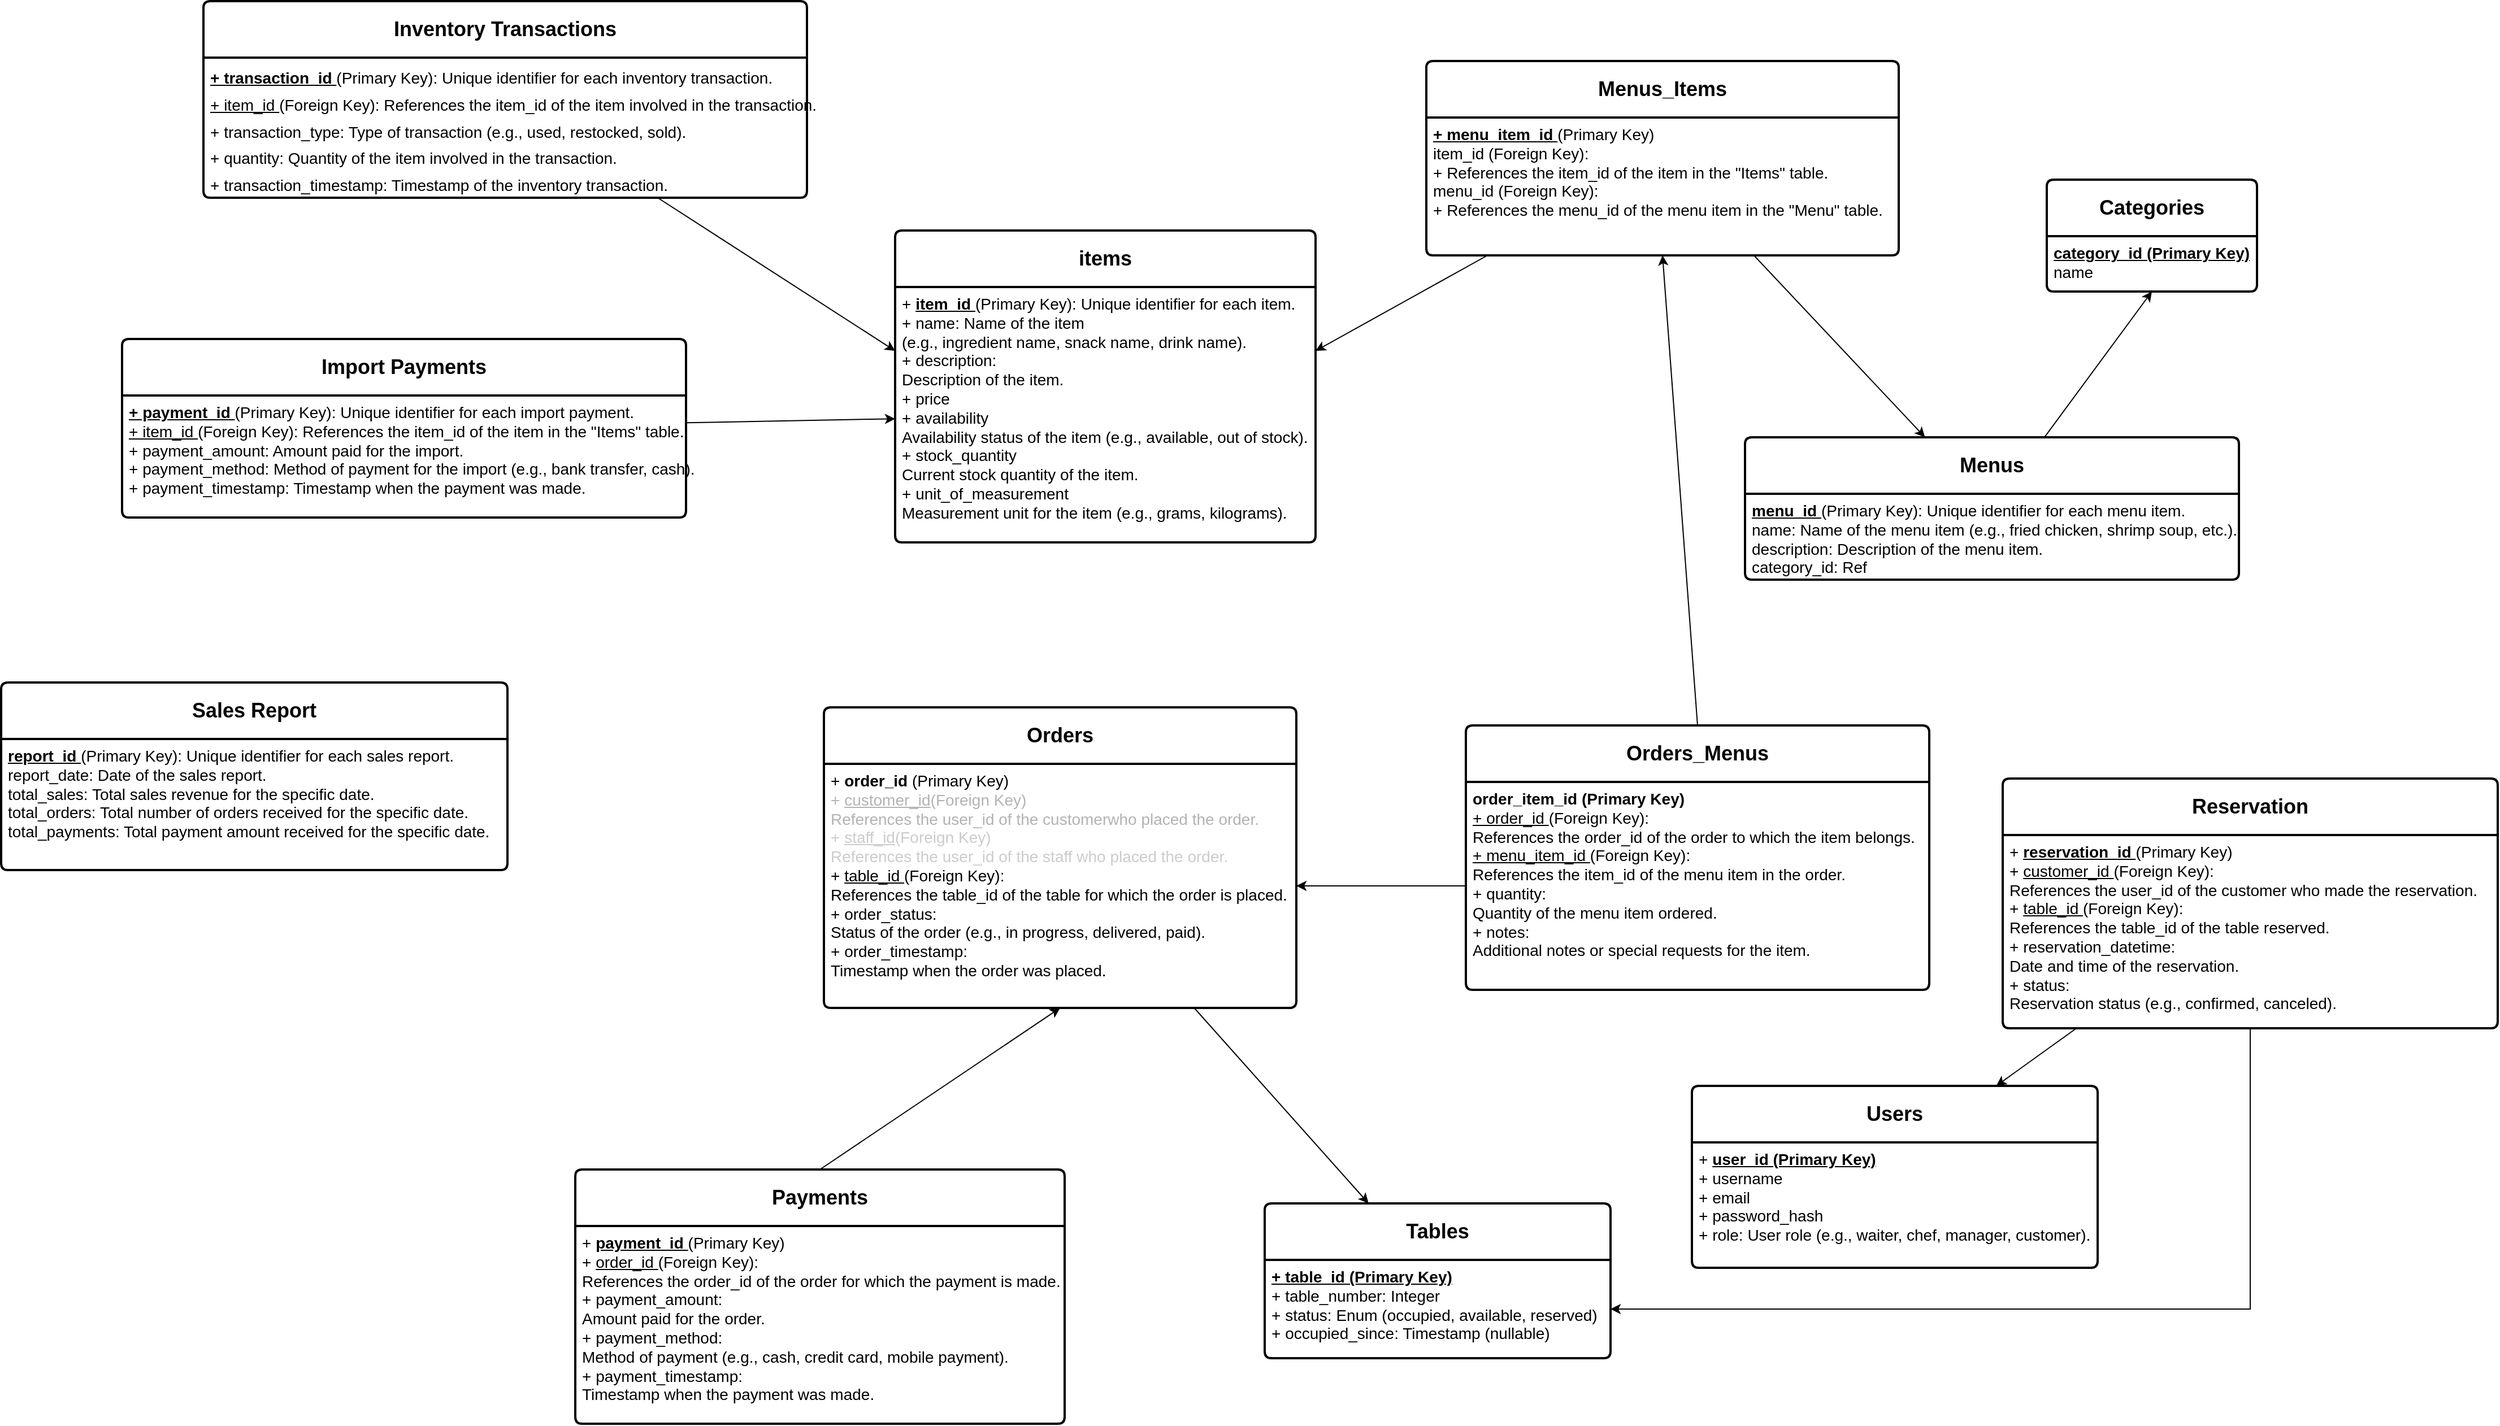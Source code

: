 <mxfile version="21.6.3" type="device" pages="3">
  <diagram name="Trang-1" id="iFU0MZHla55vpfrF85uT">
    <mxGraphModel dx="3109" dy="1456" grid="0" gridSize="10" guides="1" tooltips="1" connect="1" arrows="1" fold="1" page="0" pageScale="1" pageWidth="827" pageHeight="1169" math="0" shadow="0">
      <root>
        <mxCell id="0" />
        <mxCell id="1" parent="0" />
        <mxCell id="gDpafScgUw4IIOWztnrJ-9" style="rounded=0;orthogonalLoop=1;jettySize=auto;html=1;entryX=0.5;entryY=1;entryDx=0;entryDy=0;exitX=0.5;exitY=0;exitDx=0;exitDy=0;fontSize=14;" parent="1" source="tlnyBGycdhl3UOv0Z1U2-16" target="tlnyBGycdhl3UOv0Z1U2-31" edge="1">
          <mxGeometry relative="1" as="geometry">
            <mxPoint x="347.407" y="430" as="sourcePoint" />
            <mxPoint x="356.364" y="360" as="targetPoint" />
          </mxGeometry>
        </mxCell>
        <mxCell id="tlnyBGycdhl3UOv0Z1U2-11" style="rounded=0;orthogonalLoop=1;jettySize=auto;html=1;entryX=1;entryY=0.5;entryDx=0;entryDy=0;exitX=0;exitY=0.5;exitDx=0;exitDy=0;fontSize=14;" parent="1" source="tlnyBGycdhl3UOv0Z1U2-17" target="tlnyBGycdhl3UOv0Z1U2-13" edge="1">
          <mxGeometry relative="1" as="geometry">
            <mxPoint x="313.806" y="470" as="sourcePoint" />
          </mxGeometry>
        </mxCell>
        <mxCell id="gDpafScgUw4IIOWztnrJ-11" style="rounded=0;orthogonalLoop=1;jettySize=auto;html=1;exitX=0.5;exitY=0;exitDx=0;exitDy=0;entryX=0.5;entryY=1;entryDx=0;entryDy=0;fontSize=14;" parent="1" source="tlnyBGycdhl3UOv0Z1U2-18" target="tlnyBGycdhl3UOv0Z1U2-13" edge="1">
          <mxGeometry relative="1" as="geometry">
            <mxPoint x="493.607" y="542" as="sourcePoint" />
            <mxPoint x="373.393" y="470" as="targetPoint" />
          </mxGeometry>
        </mxCell>
        <mxCell id="tlnyBGycdhl3UOv0Z1U2-1" value="&lt;b style=&quot;&quot;&gt;&lt;font style=&quot;font-size: 18px;&quot;&gt;Users&lt;/font&gt;&lt;/b&gt;" style="swimlane;childLayout=stackLayout;horizontal=1;startSize=50;horizontalStack=0;rounded=1;fontSize=14;fontStyle=0;strokeWidth=2;resizeParent=0;resizeLast=1;shadow=0;dashed=0;align=center;arcSize=4;whiteSpace=wrap;html=1;" parent="1" vertex="1">
          <mxGeometry x="342" y="609" width="359" height="161" as="geometry" />
        </mxCell>
        <mxCell id="tlnyBGycdhl3UOv0Z1U2-2" value="&lt;div style=&quot;border-color: var(--border-color); font-size: 14px;&quot;&gt;+ &lt;u style=&quot;font-size: 14px;&quot;&gt;&lt;b style=&quot;font-size: 14px;&quot;&gt;user_id (Primary Key)&lt;/b&gt;&lt;/u&gt;&lt;/div&gt;&lt;div style=&quot;border-color: var(--border-color); font-size: 14px;&quot;&gt;+ username&lt;/div&gt;&lt;div style=&quot;border-color: var(--border-color); font-size: 14px;&quot;&gt;+ email&lt;/div&gt;&lt;div style=&quot;border-color: var(--border-color); font-size: 14px;&quot;&gt;+ password_hash&lt;/div&gt;&lt;div style=&quot;border-color: var(--border-color); font-size: 14px;&quot;&gt;+ role: User role (e.g., waiter, chef, manager, customer).&lt;/div&gt;" style="align=left;strokeColor=none;fillColor=none;spacingLeft=4;fontSize=14;verticalAlign=top;resizable=0;rotatable=0;part=1;html=1;" parent="tlnyBGycdhl3UOv0Z1U2-1" vertex="1">
          <mxGeometry y="50" width="359" height="111" as="geometry" />
        </mxCell>
        <mxCell id="tlnyBGycdhl3UOv0Z1U2-10" style="rounded=0;orthogonalLoop=1;jettySize=auto;html=1;entryX=0.5;entryY=1;entryDx=0;entryDy=0;fontSize=14;" parent="1" source="tlnyBGycdhl3UOv0Z1U2-3" target="tlnyBGycdhl3UOv0Z1U2-9" edge="1">
          <mxGeometry relative="1" as="geometry" />
        </mxCell>
        <mxCell id="tlnyBGycdhl3UOv0Z1U2-3" value="&lt;b style=&quot;&quot;&gt;&lt;font style=&quot;font-size: 18px;&quot;&gt;Menus&lt;/font&gt;&lt;/b&gt;" style="swimlane;childLayout=stackLayout;horizontal=1;startSize=50;horizontalStack=0;rounded=1;fontSize=14;fontStyle=0;strokeWidth=2;resizeParent=0;resizeLast=1;shadow=0;dashed=0;align=center;arcSize=4;whiteSpace=wrap;html=1;" parent="1" vertex="1">
          <mxGeometry x="389" y="35" width="437" height="126" as="geometry" />
        </mxCell>
        <mxCell id="tlnyBGycdhl3UOv0Z1U2-4" value="&lt;div style=&quot;border-color: var(--border-color); font-size: 14px;&quot;&gt;&lt;div style=&quot;border-color: var(--border-color); font-size: 14px;&quot;&gt;&lt;div style=&quot;border-color: var(--border-color); font-size: 14px;&quot;&gt;&lt;u style=&quot;font-size: 14px;&quot;&gt;&lt;b style=&quot;font-size: 14px;&quot;&gt;menu_id &lt;/b&gt;&lt;/u&gt;(Primary Key): Unique identifier for each menu item.&lt;/div&gt;&lt;div style=&quot;border-color: var(--border-color); font-size: 14px;&quot;&gt;name: Name of the menu item (e.g., fried chicken, shrimp soup, etc.).&lt;/div&gt;&lt;div style=&quot;border-color: var(--border-color); font-size: 14px;&quot;&gt;description: Description of the menu item.&lt;/div&gt;&lt;div style=&quot;border-color: var(--border-color); font-size: 14px;&quot;&gt;category_id: Ref&lt;/div&gt;&lt;/div&gt;&lt;/div&gt;" style="align=left;strokeColor=none;fillColor=none;spacingLeft=4;fontSize=14;verticalAlign=top;resizable=0;rotatable=0;part=1;html=1;" parent="tlnyBGycdhl3UOv0Z1U2-3" vertex="1">
          <mxGeometry y="50" width="437" height="76" as="geometry" />
        </mxCell>
        <mxCell id="tlnyBGycdhl3UOv0Z1U2-6" value="&lt;b style=&quot;&quot;&gt;&lt;font style=&quot;font-size: 18px;&quot;&gt;Tables&lt;/font&gt;&lt;/b&gt;" style="swimlane;childLayout=stackLayout;horizontal=1;startSize=50;horizontalStack=0;rounded=1;fontSize=14;fontStyle=0;strokeWidth=2;resizeParent=0;resizeLast=1;shadow=0;dashed=0;align=center;arcSize=4;whiteSpace=wrap;html=1;" parent="1" vertex="1">
          <mxGeometry x="-36" y="713" width="306" height="137" as="geometry" />
        </mxCell>
        <mxCell id="tlnyBGycdhl3UOv0Z1U2-7" value="&lt;div style=&quot;border-color: var(--border-color); font-size: 14px;&quot;&gt;&lt;div style=&quot;border-color: var(--border-color); font-size: 14px;&quot;&gt;&lt;span style=&quot;background-color: initial; font-size: 14px;&quot;&gt;&lt;u style=&quot;font-size: 14px;&quot;&gt;&lt;b style=&quot;font-size: 14px;&quot;&gt;+ table_id (Primary Key)&lt;/b&gt;&lt;/u&gt;&lt;/span&gt;&lt;/div&gt;&lt;div style=&quot;border-color: var(--border-color); font-size: 14px;&quot;&gt;&lt;div style=&quot;border-color: var(--border-color);&quot;&gt;+ table_number: Integer&lt;/div&gt;&lt;div style=&quot;border-color: var(--border-color);&quot;&gt;+ status: Enum (occupied, available, reserved)&lt;/div&gt;&lt;div style=&quot;border-color: var(--border-color);&quot;&gt;+ occupied_since: Timestamp (nullable)&lt;/div&gt;&lt;/div&gt;&lt;/div&gt;" style="align=left;strokeColor=none;fillColor=none;spacingLeft=4;fontSize=14;verticalAlign=top;resizable=0;rotatable=0;part=1;html=1;" parent="tlnyBGycdhl3UOv0Z1U2-6" vertex="1">
          <mxGeometry y="50" width="306" height="87" as="geometry" />
        </mxCell>
        <mxCell id="tlnyBGycdhl3UOv0Z1U2-8" value="&lt;b style=&quot;&quot;&gt;&lt;font style=&quot;font-size: 18px;&quot;&gt;Categories&lt;/font&gt;&lt;/b&gt;" style="swimlane;childLayout=stackLayout;horizontal=1;startSize=50;horizontalStack=0;rounded=1;fontSize=14;fontStyle=0;strokeWidth=2;resizeParent=0;resizeLast=1;shadow=0;dashed=0;align=center;arcSize=4;whiteSpace=wrap;html=1;" parent="1" vertex="1">
          <mxGeometry x="656" y="-193" width="186" height="99" as="geometry" />
        </mxCell>
        <mxCell id="tlnyBGycdhl3UOv0Z1U2-9" value="&lt;div style=&quot;border-color: var(--border-color); font-size: 14px;&quot;&gt;&lt;div style=&quot;border-color: var(--border-color); font-size: 14px;&quot;&gt;&lt;span style=&quot;background-color: initial; font-size: 14px;&quot;&gt;&lt;u style=&quot;font-size: 14px;&quot;&gt;&lt;b style=&quot;font-size: 14px;&quot;&gt;category_id (Primary Key)&lt;/b&gt;&lt;/u&gt;&lt;/span&gt;&lt;br style=&quot;font-size: 14px;&quot;&gt;&lt;/div&gt;&lt;div style=&quot;border-color: var(--border-color); font-size: 14px;&quot;&gt;name&lt;/div&gt;&lt;/div&gt;" style="align=left;strokeColor=none;fillColor=none;spacingLeft=4;fontSize=14;verticalAlign=top;resizable=0;rotatable=0;part=1;html=1;" parent="tlnyBGycdhl3UOv0Z1U2-8" vertex="1">
          <mxGeometry y="50" width="186" height="49" as="geometry" />
        </mxCell>
        <mxCell id="tlnyBGycdhl3UOv0Z1U2-27" style="rounded=0;orthogonalLoop=1;jettySize=auto;html=1;fontSize=14;" parent="1" source="tlnyBGycdhl3UOv0Z1U2-12" target="tlnyBGycdhl3UOv0Z1U2-6" edge="1">
          <mxGeometry relative="1" as="geometry" />
        </mxCell>
        <mxCell id="tlnyBGycdhl3UOv0Z1U2-12" value="&lt;b style=&quot;&quot;&gt;&lt;font style=&quot;font-size: 18px;&quot;&gt;Orders&lt;/font&gt;&lt;/b&gt;" style="swimlane;childLayout=stackLayout;horizontal=1;startSize=50;horizontalStack=0;rounded=1;fontSize=14;fontStyle=0;strokeWidth=2;resizeParent=0;resizeLast=1;shadow=0;dashed=0;align=center;arcSize=4;whiteSpace=wrap;html=1;" parent="1" vertex="1">
          <mxGeometry x="-426" y="274" width="418" height="266" as="geometry" />
        </mxCell>
        <mxCell id="tlnyBGycdhl3UOv0Z1U2-13" value="&lt;div style=&quot;border-color: var(--border-color); font-size: 14px;&quot;&gt;&lt;div style=&quot;border-color: var(--border-color); font-size: 14px;&quot;&gt;&lt;div style=&quot;border-color: var(--border-color); font-size: 14px;&quot;&gt;&lt;span style=&quot;background-color: initial; font-size: 14px;&quot;&gt;+ &lt;b style=&quot;font-size: 14px;&quot;&gt;order_id &lt;/b&gt;(Primary Key)&lt;/span&gt;&lt;br style=&quot;font-size: 14px;&quot;&gt;&lt;/div&gt;&lt;div style=&quot;border-color: var(--border-color); font-size: 14px;&quot;&gt;&lt;font color=&quot;#b3b3b3&quot;&gt;+ &lt;u style=&quot;font-size: 14px;&quot;&gt;customer_id&lt;/u&gt;(Foreign Key)&lt;/font&gt;&lt;/div&gt;&lt;div style=&quot;border-color: var(--border-color); font-size: 14px;&quot;&gt;&lt;font color=&quot;#b3b3b3&quot;&gt;References the user_id of the customerwho placed the order.&lt;/font&gt;&lt;/div&gt;&lt;div style=&quot;border-color: var(--border-color); font-size: 14px;&quot;&gt;&lt;div style=&quot;border-color: var(--border-color); font-size: 14px;&quot;&gt;&lt;font color=&quot;#cccccc&quot;&gt;+&amp;nbsp;&lt;u style=&quot;border-color: var(--border-color); font-size: 14px;&quot;&gt;staff_id&lt;/u&gt;(Foreign Key)&lt;/font&gt;&lt;/div&gt;&lt;div style=&quot;border-color: var(--border-color); font-size: 14px;&quot;&gt;&lt;font color=&quot;#cccccc&quot;&gt;References the user_id of the staff who placed the order.&lt;/font&gt;&lt;/div&gt;&lt;/div&gt;&lt;div style=&quot;border-color: var(--border-color); font-size: 14px;&quot;&gt;+ &lt;u style=&quot;font-size: 14px;&quot;&gt;table_id &lt;/u&gt;(Foreign Key):&amp;nbsp;&lt;/div&gt;&lt;div style=&quot;border-color: var(--border-color); font-size: 14px;&quot;&gt;References the table_id of the table for which the order is placed.&lt;/div&gt;&lt;div style=&quot;border-color: var(--border-color); font-size: 14px;&quot;&gt;+ order_status:&amp;nbsp;&lt;/div&gt;&lt;div style=&quot;border-color: var(--border-color); font-size: 14px;&quot;&gt;Status of the order (e.g., in progress, delivered, paid).&lt;/div&gt;&lt;div style=&quot;border-color: var(--border-color); font-size: 14px;&quot;&gt;+ order_timestamp:&amp;nbsp;&lt;/div&gt;&lt;div style=&quot;border-color: var(--border-color); font-size: 14px;&quot;&gt;Timestamp when the order was placed.&lt;/div&gt;&lt;/div&gt;&lt;/div&gt;" style="align=left;strokeColor=none;fillColor=none;spacingLeft=4;fontSize=14;verticalAlign=top;resizable=0;rotatable=0;part=1;html=1;" parent="tlnyBGycdhl3UOv0Z1U2-12" vertex="1">
          <mxGeometry y="50" width="418" height="216" as="geometry" />
        </mxCell>
        <mxCell id="tlnyBGycdhl3UOv0Z1U2-16" value="&lt;b style=&quot;&quot;&gt;&lt;font style=&quot;font-size: 18px;&quot;&gt;Orders_Menus&lt;/font&gt;&lt;/b&gt;" style="swimlane;childLayout=stackLayout;horizontal=1;startSize=50;horizontalStack=0;rounded=1;fontSize=14;fontStyle=0;strokeWidth=2;resizeParent=0;resizeLast=1;shadow=0;dashed=0;align=center;arcSize=4;whiteSpace=wrap;html=1;" parent="1" vertex="1">
          <mxGeometry x="142" y="290" width="410" height="234" as="geometry" />
        </mxCell>
        <mxCell id="tlnyBGycdhl3UOv0Z1U2-17" value="&lt;div style=&quot;border-color: var(--border-color); font-size: 14px;&quot;&gt;&lt;div style=&quot;border-color: var(--border-color); font-size: 14px;&quot;&gt;&lt;div style=&quot;border-color: var(--border-color); font-size: 14px;&quot;&gt;&lt;div style=&quot;border-color: var(--border-color); font-size: 14px;&quot;&gt;&lt;span style=&quot;background-color: initial; font-size: 14px;&quot;&gt;&lt;b style=&quot;font-size: 14px;&quot;&gt;order_item_id (Primary Key)&lt;/b&gt;&lt;/span&gt;&lt;br style=&quot;font-size: 14px;&quot;&gt;&lt;/div&gt;&lt;div style=&quot;border-color: var(--border-color); font-size: 14px;&quot;&gt;&lt;u style=&quot;font-size: 14px;&quot;&gt;+ order_id &lt;/u&gt;(Foreign Key):&amp;nbsp;&lt;/div&gt;&lt;div style=&quot;border-color: var(--border-color); font-size: 14px;&quot;&gt;References the order_id of the order to which the item belongs.&lt;/div&gt;&lt;div style=&quot;border-color: var(--border-color); font-size: 14px;&quot;&gt;&lt;u style=&quot;font-size: 14px;&quot;&gt;+ menu_item_id &lt;/u&gt;(Foreign Key):&amp;nbsp;&lt;/div&gt;&lt;div style=&quot;border-color: var(--border-color); font-size: 14px;&quot;&gt;References the item_id of the menu item in the order.&lt;/div&gt;&lt;div style=&quot;border-color: var(--border-color); font-size: 14px;&quot;&gt;+ quantity:&amp;nbsp;&lt;/div&gt;&lt;div style=&quot;border-color: var(--border-color); font-size: 14px;&quot;&gt;Quantity of the menu item ordered.&lt;/div&gt;&lt;div style=&quot;border-color: var(--border-color); font-size: 14px;&quot;&gt;+ notes:&amp;nbsp;&lt;/div&gt;&lt;div style=&quot;border-color: var(--border-color); font-size: 14px;&quot;&gt;Additional notes or special requests for the item.&lt;/div&gt;&lt;/div&gt;&lt;/div&gt;&lt;/div&gt;" style="align=left;strokeColor=none;fillColor=none;spacingLeft=4;fontSize=14;verticalAlign=top;resizable=0;rotatable=0;part=1;html=1;" parent="tlnyBGycdhl3UOv0Z1U2-16" vertex="1">
          <mxGeometry y="50" width="410" height="184" as="geometry" />
        </mxCell>
        <mxCell id="tlnyBGycdhl3UOv0Z1U2-18" value="&lt;b style=&quot;&quot;&gt;&lt;font style=&quot;font-size: 18px;&quot;&gt;Payments&lt;/font&gt;&lt;/b&gt;" style="swimlane;childLayout=stackLayout;horizontal=1;startSize=50;horizontalStack=0;rounded=1;fontSize=14;fontStyle=0;strokeWidth=2;resizeParent=0;resizeLast=1;shadow=0;dashed=0;align=center;arcSize=4;whiteSpace=wrap;html=1;" parent="1" vertex="1">
          <mxGeometry x="-646" y="683" width="433" height="225" as="geometry" />
        </mxCell>
        <mxCell id="tlnyBGycdhl3UOv0Z1U2-19" value="&lt;div style=&quot;border-color: var(--border-color); font-size: 14px;&quot;&gt;&lt;div style=&quot;border-color: var(--border-color); font-size: 14px;&quot;&gt;&lt;div style=&quot;border-color: var(--border-color); font-size: 14px;&quot;&gt;&lt;div style=&quot;border-color: var(--border-color); font-size: 14px;&quot;&gt;&lt;div style=&quot;border-color: var(--border-color); font-size: 14px;&quot;&gt;+ &lt;u style=&quot;font-size: 14px;&quot;&gt;&lt;b style=&quot;font-size: 14px;&quot;&gt;payment_id &lt;/b&gt;&lt;/u&gt;(Primary Key)&lt;/div&gt;&lt;div style=&quot;border-color: var(--border-color); font-size: 14px;&quot;&gt;+ &lt;u style=&quot;font-size: 14px;&quot;&gt;order_id &lt;/u&gt;(Foreign Key):&amp;nbsp;&lt;/div&gt;&lt;div style=&quot;border-color: var(--border-color); font-size: 14px;&quot;&gt;References the order_id of the order for which the payment is made.&lt;/div&gt;&lt;div style=&quot;border-color: var(--border-color); font-size: 14px;&quot;&gt;+ payment_amount:&amp;nbsp;&lt;/div&gt;&lt;div style=&quot;border-color: var(--border-color); font-size: 14px;&quot;&gt;Amount paid for the order.&lt;/div&gt;&lt;div style=&quot;border-color: var(--border-color); font-size: 14px;&quot;&gt;+ payment_method:&amp;nbsp;&lt;/div&gt;&lt;div style=&quot;border-color: var(--border-color); font-size: 14px;&quot;&gt;Method of payment (e.g., cash, credit card, mobile payment).&lt;/div&gt;&lt;div style=&quot;border-color: var(--border-color); font-size: 14px;&quot;&gt;+ payment_timestamp:&amp;nbsp;&lt;/div&gt;&lt;div style=&quot;border-color: var(--border-color); font-size: 14px;&quot;&gt;Timestamp when the payment was made.&lt;/div&gt;&lt;/div&gt;&lt;/div&gt;&lt;/div&gt;&lt;/div&gt;" style="align=left;strokeColor=none;fillColor=none;spacingLeft=4;fontSize=14;verticalAlign=top;resizable=0;rotatable=0;part=1;html=1;rounded=0;" parent="tlnyBGycdhl3UOv0Z1U2-18" vertex="1">
          <mxGeometry y="50" width="433" height="175" as="geometry" />
        </mxCell>
        <mxCell id="tlnyBGycdhl3UOv0Z1U2-24" style="rounded=0;orthogonalLoop=1;jettySize=auto;html=1;entryX=0.75;entryY=0;entryDx=0;entryDy=0;fontSize=14;" parent="1" source="tlnyBGycdhl3UOv0Z1U2-20" target="tlnyBGycdhl3UOv0Z1U2-1" edge="1">
          <mxGeometry relative="1" as="geometry" />
        </mxCell>
        <mxCell id="tlnyBGycdhl3UOv0Z1U2-25" style="edgeStyle=orthogonalEdgeStyle;rounded=0;orthogonalLoop=1;jettySize=auto;html=1;entryX=1;entryY=0.5;entryDx=0;entryDy=0;exitX=0.5;exitY=1;exitDx=0;exitDy=0;fontSize=14;" parent="1" source="tlnyBGycdhl3UOv0Z1U2-21" target="tlnyBGycdhl3UOv0Z1U2-7" edge="1">
          <mxGeometry relative="1" as="geometry" />
        </mxCell>
        <mxCell id="tlnyBGycdhl3UOv0Z1U2-20" value="&lt;b style=&quot;&quot;&gt;&lt;font style=&quot;font-size: 18px;&quot;&gt;Reservation&lt;/font&gt;&lt;/b&gt;" style="swimlane;childLayout=stackLayout;horizontal=1;startSize=50;horizontalStack=0;rounded=1;fontSize=14;fontStyle=0;strokeWidth=2;resizeParent=0;resizeLast=1;shadow=0;dashed=0;align=center;arcSize=4;whiteSpace=wrap;html=1;" parent="1" vertex="1">
          <mxGeometry x="617" y="337" width="438" height="221" as="geometry" />
        </mxCell>
        <mxCell id="tlnyBGycdhl3UOv0Z1U2-21" value="&lt;div style=&quot;border-color: var(--border-color); font-size: 14px;&quot;&gt;&lt;div style=&quot;border-color: var(--border-color); font-size: 14px;&quot;&gt;&lt;div style=&quot;border-color: var(--border-color); font-size: 14px;&quot;&gt;&lt;div style=&quot;border-color: var(--border-color); font-size: 14px;&quot;&gt;&lt;div style=&quot;border-color: var(--border-color); font-size: 14px;&quot;&gt;+ &lt;u style=&quot;font-size: 14px;&quot;&gt;&lt;b style=&quot;font-size: 14px;&quot;&gt;reservation_id &lt;/b&gt;&lt;/u&gt;(Primary Key)&lt;/div&gt;&lt;div style=&quot;border-color: var(--border-color); font-size: 14px;&quot;&gt;+ &lt;u style=&quot;font-size: 14px;&quot;&gt;customer_id &lt;/u&gt;(Foreign Key):&amp;nbsp;&lt;/div&gt;&lt;div style=&quot;border-color: var(--border-color); font-size: 14px;&quot;&gt;References the user_id of the customer who made the reservation.&lt;/div&gt;&lt;div style=&quot;border-color: var(--border-color); font-size: 14px;&quot;&gt;+ &lt;u style=&quot;font-size: 14px;&quot;&gt;table_id &lt;/u&gt;(Foreign Key):&amp;nbsp;&lt;/div&gt;&lt;div style=&quot;border-color: var(--border-color); font-size: 14px;&quot;&gt;References the table_id of the table reserved.&lt;/div&gt;&lt;div style=&quot;border-color: var(--border-color); font-size: 14px;&quot;&gt;+ reservation_datetime:&amp;nbsp;&lt;/div&gt;&lt;div style=&quot;border-color: var(--border-color); font-size: 14px;&quot;&gt;Date and time of the reservation.&lt;/div&gt;&lt;div style=&quot;border-color: var(--border-color); font-size: 14px;&quot;&gt;+ status:&amp;nbsp;&lt;/div&gt;&lt;div style=&quot;border-color: var(--border-color); font-size: 14px;&quot;&gt;Reservation status (e.g., confirmed, canceled).&lt;/div&gt;&lt;/div&gt;&lt;/div&gt;&lt;/div&gt;&lt;/div&gt;" style="align=left;strokeColor=none;fillColor=none;spacingLeft=4;fontSize=14;verticalAlign=top;resizable=0;rotatable=0;part=1;html=1;" parent="tlnyBGycdhl3UOv0Z1U2-20" vertex="1">
          <mxGeometry y="50" width="438" height="171" as="geometry" />
        </mxCell>
        <mxCell id="tlnyBGycdhl3UOv0Z1U2-28" value="&lt;b style=&quot;&quot;&gt;&lt;font style=&quot;font-size: 18px;&quot;&gt;items&lt;/font&gt;&lt;/b&gt;" style="swimlane;childLayout=stackLayout;horizontal=1;startSize=50;horizontalStack=0;rounded=1;fontSize=14;fontStyle=0;strokeWidth=2;resizeParent=0;resizeLast=1;shadow=0;dashed=0;align=center;arcSize=4;whiteSpace=wrap;html=1;" parent="1" vertex="1">
          <mxGeometry x="-363" y="-148" width="372" height="276" as="geometry" />
        </mxCell>
        <mxCell id="tlnyBGycdhl3UOv0Z1U2-29" value="&lt;div style=&quot;border-color: var(--border-color); font-size: 14px;&quot;&gt;&lt;div style=&quot;border-color: var(--border-color); font-size: 14px;&quot;&gt;&lt;div style=&quot;border-color: var(--border-color); font-size: 14px;&quot;&gt;+ &lt;u style=&quot;font-size: 14px;&quot;&gt;&lt;b style=&quot;font-size: 14px;&quot;&gt;item_id &lt;/b&gt;&lt;/u&gt;(Primary Key): Unique identifier for each item.&lt;/div&gt;&lt;div style=&quot;border-color: var(--border-color); font-size: 14px;&quot;&gt;+ name: Name of the item&amp;nbsp;&lt;/div&gt;&lt;div style=&quot;border-color: var(--border-color); font-size: 14px;&quot;&gt;(e.g., ingredient name, snack name, drink name).&lt;/div&gt;&lt;div style=&quot;border-color: var(--border-color); font-size: 14px;&quot;&gt;+ description:&amp;nbsp;&lt;/div&gt;&lt;div style=&quot;border-color: var(--border-color); font-size: 14px;&quot;&gt;Description of the item.&lt;/div&gt;&lt;div style=&quot;border-color: var(--border-color); font-size: 14px;&quot;&gt;+ price&lt;/div&gt;&lt;div style=&quot;border-color: var(--border-color); font-size: 14px;&quot;&gt;+ availability&lt;/div&gt;&lt;div style=&quot;border-color: var(--border-color); font-size: 14px;&quot;&gt;Availability status of the item (e.g., available, out of stock).&lt;/div&gt;&lt;div style=&quot;border-color: var(--border-color); font-size: 14px;&quot;&gt;+ stock_quantity&lt;/div&gt;&lt;div style=&quot;border-color: var(--border-color); font-size: 14px;&quot;&gt;Current stock quantity of the item.&lt;/div&gt;&lt;div style=&quot;border-color: var(--border-color); font-size: 14px;&quot;&gt;+ unit_of_measurement&lt;/div&gt;&lt;div style=&quot;border-color: var(--border-color); font-size: 14px;&quot;&gt;Measurement unit for the item (e.g., grams, kilograms).&lt;/div&gt;&lt;/div&gt;&lt;/div&gt;" style="align=left;strokeColor=none;fillColor=none;spacingLeft=4;fontSize=14;verticalAlign=top;resizable=0;rotatable=0;part=1;html=1;" parent="tlnyBGycdhl3UOv0Z1U2-28" vertex="1">
          <mxGeometry y="50" width="372" height="226" as="geometry" />
        </mxCell>
        <mxCell id="tlnyBGycdhl3UOv0Z1U2-32" style="rounded=0;orthogonalLoop=1;jettySize=auto;html=1;entryX=1;entryY=0.25;entryDx=0;entryDy=0;fontSize=14;" parent="1" source="tlnyBGycdhl3UOv0Z1U2-30" target="tlnyBGycdhl3UOv0Z1U2-29" edge="1">
          <mxGeometry relative="1" as="geometry" />
        </mxCell>
        <mxCell id="tlnyBGycdhl3UOv0Z1U2-33" style="rounded=0;orthogonalLoop=1;jettySize=auto;html=1;fontSize=14;" parent="1" source="tlnyBGycdhl3UOv0Z1U2-30" target="tlnyBGycdhl3UOv0Z1U2-3" edge="1">
          <mxGeometry relative="1" as="geometry" />
        </mxCell>
        <mxCell id="tlnyBGycdhl3UOv0Z1U2-30" value="&lt;b style=&quot;&quot;&gt;&lt;font style=&quot;font-size: 18px;&quot;&gt;Menus_Items&lt;/font&gt;&lt;/b&gt;" style="swimlane;childLayout=stackLayout;horizontal=1;startSize=50;horizontalStack=0;rounded=1;fontSize=14;fontStyle=0;strokeWidth=2;resizeParent=0;resizeLast=1;shadow=0;dashed=0;align=center;arcSize=4;whiteSpace=wrap;html=1;" parent="1" vertex="1">
          <mxGeometry x="107" y="-298" width="418" height="172" as="geometry" />
        </mxCell>
        <mxCell id="tlnyBGycdhl3UOv0Z1U2-31" value="&lt;div style=&quot;border-color: var(--border-color); font-size: 14px;&quot;&gt;&lt;div style=&quot;border-color: var(--border-color); font-size: 14px;&quot;&gt;&lt;div style=&quot;border-color: var(--border-color); font-size: 14px;&quot;&gt;&lt;div style=&quot;border-color: var(--border-color); font-size: 14px;&quot;&gt;&lt;u style=&quot;font-size: 14px;&quot;&gt;&lt;b style=&quot;font-size: 14px;&quot;&gt;+ menu_item_id &lt;/b&gt;&lt;/u&gt;(Primary Key)&lt;/div&gt;&lt;div style=&quot;border-color: var(--border-color); font-size: 14px;&quot;&gt;item_id (Foreign Key):&amp;nbsp;&lt;/div&gt;&lt;div style=&quot;border-color: var(--border-color); font-size: 14px;&quot;&gt;+ References the item_id of the item in the &quot;Items&quot; table.&lt;/div&gt;&lt;div style=&quot;border-color: var(--border-color); font-size: 14px;&quot;&gt;menu_id (Foreign Key):&amp;nbsp;&lt;/div&gt;&lt;div style=&quot;border-color: var(--border-color); font-size: 14px;&quot;&gt;+ References the menu_id of the menu item in the &quot;Menu&quot; table.&lt;/div&gt;&lt;/div&gt;&lt;/div&gt;&lt;/div&gt;" style="align=left;strokeColor=none;fillColor=none;spacingLeft=4;fontSize=14;verticalAlign=top;resizable=0;rotatable=0;part=1;html=1;" parent="tlnyBGycdhl3UOv0Z1U2-30" vertex="1">
          <mxGeometry y="50" width="418" height="122" as="geometry" />
        </mxCell>
        <mxCell id="tlnyBGycdhl3UOv0Z1U2-42" style="rounded=0;orthogonalLoop=1;jettySize=auto;html=1;entryX=0;entryY=0.25;entryDx=0;entryDy=0;fontSize=14;" parent="1" source="tlnyBGycdhl3UOv0Z1U2-35" target="tlnyBGycdhl3UOv0Z1U2-29" edge="1">
          <mxGeometry relative="1" as="geometry" />
        </mxCell>
        <mxCell id="tlnyBGycdhl3UOv0Z1U2-35" value="&lt;b style=&quot;&quot;&gt;&lt;font style=&quot;font-size: 18px;&quot;&gt;Inventory&amp;nbsp;Transactions &lt;/font&gt;&lt;/b&gt;" style="swimlane;childLayout=stackLayout;horizontal=1;startSize=50;horizontalStack=0;rounded=1;fontSize=14;fontStyle=0;strokeWidth=2;resizeParent=0;resizeLast=1;shadow=0;dashed=0;align=center;arcSize=4;whiteSpace=wrap;html=1;" parent="1" vertex="1">
          <mxGeometry x="-975" y="-351" width="534" height="174" as="geometry" />
        </mxCell>
        <mxCell id="tlnyBGycdhl3UOv0Z1U2-36" value="&lt;div style=&quot;border-color: var(--border-color); font-size: 14px;&quot;&gt;&lt;div style=&quot;border-color: var(--border-color); font-size: 14px;&quot;&gt;&lt;div style=&quot;border-color: var(--border-color); font-size: 14px;&quot;&gt;&lt;div style=&quot;border-color: var(--border-color); font-size: 14px; line-height: 170%;&quot;&gt;&lt;div style=&quot;border-color: var(--border-color); font-size: 14px; line-height: 170%;&quot;&gt;&lt;u style=&quot;font-size: 14px;&quot;&gt;&lt;b style=&quot;font-size: 14px;&quot;&gt;+ transaction_id &lt;/b&gt;&lt;/u&gt;(Primary Key): Unique identifier for each inventory transaction.&lt;/div&gt;&lt;div style=&quot;border-color: var(--border-color); font-size: 14px; line-height: 170%;&quot;&gt;&lt;u style=&quot;font-size: 14px;&quot;&gt;+ item_id &lt;/u&gt;(Foreign Key): References the item_id of the item involved in the transaction.&lt;/div&gt;&lt;div style=&quot;border-color: var(--border-color); font-size: 14px; line-height: 170%;&quot;&gt;+ transaction_type: Type of transaction (e.g., used, restocked, sold).&lt;/div&gt;&lt;div style=&quot;border-color: var(--border-color); font-size: 14px; line-height: 170%;&quot;&gt;+ quantity: Quantity of the item involved in the transaction.&lt;/div&gt;&lt;div style=&quot;border-color: var(--border-color); font-size: 14px; line-height: 170%;&quot;&gt;+ transaction_timestamp: Timestamp of the inventory transaction.&lt;/div&gt;&lt;/div&gt;&lt;/div&gt;&lt;/div&gt;&lt;/div&gt;" style="align=left;strokeColor=none;fillColor=none;spacingLeft=4;fontSize=14;verticalAlign=top;resizable=0;rotatable=0;part=1;html=1;" parent="tlnyBGycdhl3UOv0Z1U2-35" vertex="1">
          <mxGeometry y="50" width="534" height="124" as="geometry" />
        </mxCell>
        <mxCell id="tlnyBGycdhl3UOv0Z1U2-37" value="&lt;b style=&quot;&quot;&gt;&lt;font style=&quot;font-size: 18px;&quot;&gt;Sales Report&lt;/font&gt;&lt;/b&gt;" style="swimlane;childLayout=stackLayout;horizontal=1;startSize=50;horizontalStack=0;rounded=1;fontSize=14;fontStyle=0;strokeWidth=2;resizeParent=0;resizeLast=1;shadow=0;dashed=0;align=center;arcSize=4;whiteSpace=wrap;html=1;" parent="1" vertex="1">
          <mxGeometry x="-1154" y="252" width="448" height="166" as="geometry" />
        </mxCell>
        <mxCell id="tlnyBGycdhl3UOv0Z1U2-38" value="&lt;div style=&quot;border-color: var(--border-color); font-size: 14px;&quot;&gt;&lt;div style=&quot;border-color: var(--border-color); font-size: 14px;&quot;&gt;&lt;div style=&quot;border-color: var(--border-color); font-size: 14px;&quot;&gt;&lt;div style=&quot;border-color: var(--border-color); font-size: 14px;&quot;&gt;&lt;div style=&quot;border-color: var(--border-color); font-size: 14px;&quot;&gt;&lt;u style=&quot;font-size: 14px;&quot;&gt;&lt;b style=&quot;font-size: 14px;&quot;&gt;report_id &lt;/b&gt;&lt;/u&gt;(Primary Key): Unique identifier for each sales report.&lt;/div&gt;&lt;div style=&quot;border-color: var(--border-color); font-size: 14px;&quot;&gt;report_date: Date of the sales report.&lt;/div&gt;&lt;div style=&quot;border-color: var(--border-color); font-size: 14px;&quot;&gt;total_sales: Total sales revenue for the specific date.&lt;/div&gt;&lt;div style=&quot;border-color: var(--border-color); font-size: 14px;&quot;&gt;total_orders: Total number of orders received for the specific date.&lt;/div&gt;&lt;div style=&quot;border-color: var(--border-color); font-size: 14px;&quot;&gt;total_payments: Total payment amount received for the specific date.&lt;/div&gt;&lt;/div&gt;&lt;/div&gt;&lt;/div&gt;&lt;/div&gt;" style="align=left;strokeColor=none;fillColor=none;spacingLeft=4;fontSize=14;verticalAlign=top;resizable=0;rotatable=0;part=1;html=1;" parent="tlnyBGycdhl3UOv0Z1U2-37" vertex="1">
          <mxGeometry y="50" width="448" height="116" as="geometry" />
        </mxCell>
        <mxCell id="tlnyBGycdhl3UOv0Z1U2-43" style="rounded=0;orthogonalLoop=1;jettySize=auto;html=1;fontSize=14;" parent="1" source="tlnyBGycdhl3UOv0Z1U2-40" target="tlnyBGycdhl3UOv0Z1U2-29" edge="1">
          <mxGeometry relative="1" as="geometry" />
        </mxCell>
        <mxCell id="tlnyBGycdhl3UOv0Z1U2-40" value="&lt;b style=&quot;&quot;&gt;&lt;font style=&quot;font-size: 18px;&quot;&gt;Import Payments&lt;/font&gt;&lt;/b&gt;" style="swimlane;childLayout=stackLayout;horizontal=1;startSize=50;horizontalStack=0;rounded=1;fontSize=14;fontStyle=0;strokeWidth=2;resizeParent=0;resizeLast=1;shadow=0;dashed=0;align=center;arcSize=4;whiteSpace=wrap;html=1;" parent="1" vertex="1">
          <mxGeometry x="-1047" y="-52" width="499" height="158" as="geometry" />
        </mxCell>
        <mxCell id="tlnyBGycdhl3UOv0Z1U2-41" value="&lt;div style=&quot;border-color: var(--border-color); font-size: 14px;&quot;&gt;&lt;div style=&quot;border-color: var(--border-color); font-size: 14px;&quot;&gt;&lt;div style=&quot;border-color: var(--border-color); font-size: 14px;&quot;&gt;&lt;div style=&quot;border-color: var(--border-color); font-size: 14px;&quot;&gt;&lt;div style=&quot;border-color: var(--border-color); font-size: 14px;&quot;&gt;&lt;div style=&quot;border-color: var(--border-color); font-size: 14px;&quot;&gt;&lt;b style=&quot;font-size: 14px;&quot;&gt;&lt;u style=&quot;font-size: 14px;&quot;&gt;+ payment_id &lt;/u&gt;&lt;/b&gt;(Primary Key): Unique identifier for each import payment.&lt;/div&gt;&lt;div style=&quot;border-color: var(--border-color); font-size: 14px;&quot;&gt;&lt;u style=&quot;font-size: 14px;&quot;&gt;+ item_id &lt;/u&gt;(Foreign Key): References the item_id of the item in the &quot;Items&quot; table.&lt;/div&gt;&lt;div style=&quot;border-color: var(--border-color); font-size: 14px;&quot;&gt;+ payment_amount: Amount paid for the import.&lt;/div&gt;&lt;div style=&quot;border-color: var(--border-color); font-size: 14px;&quot;&gt;+ payment_method: Method of payment for the import (e.g., bank transfer, cash).&lt;/div&gt;&lt;div style=&quot;border-color: var(--border-color); font-size: 14px;&quot;&gt;+ payment_timestamp: Timestamp when the payment was made.&lt;/div&gt;&lt;/div&gt;&lt;/div&gt;&lt;/div&gt;&lt;/div&gt;&lt;/div&gt;" style="align=left;strokeColor=none;fillColor=none;spacingLeft=4;fontSize=14;verticalAlign=top;resizable=0;rotatable=0;part=1;html=1;" parent="tlnyBGycdhl3UOv0Z1U2-40" vertex="1">
          <mxGeometry y="50" width="499" height="108" as="geometry" />
        </mxCell>
      </root>
    </mxGraphModel>
  </diagram>
  <diagram id="kH9iOWv6fZXzeBtemc18" name="Page-2">
    <mxGraphModel dx="2435" dy="1084" grid="0" gridSize="10" guides="1" tooltips="1" connect="1" arrows="1" fold="1" page="0" pageScale="1" pageWidth="850" pageHeight="1100" math="0" shadow="0">
      <root>
        <mxCell id="0" />
        <mxCell id="1" parent="0" />
        <mxCell id="Qnssa7Y3MquV65bTYyZ--1" style="rounded=0;orthogonalLoop=1;jettySize=auto;html=1;entryX=0.5;entryY=1;entryDx=0;entryDy=0;exitX=0.5;exitY=0;exitDx=0;exitDy=0;fontSize=15;endSize=12;startSize=12;" parent="1" source="Qnssa7Y3MquV65bTYyZ--16" target="Qnssa7Y3MquV65bTYyZ--29" edge="1">
          <mxGeometry relative="1" as="geometry">
            <mxPoint x="347.407" y="430" as="sourcePoint" />
            <mxPoint x="356.364" y="360" as="targetPoint" />
          </mxGeometry>
        </mxCell>
        <mxCell id="Qnssa7Y3MquV65bTYyZ--2" style="rounded=0;orthogonalLoop=1;jettySize=auto;html=1;entryX=1;entryY=0.5;entryDx=0;entryDy=0;exitX=0;exitY=0.5;exitDx=0;exitDy=0;fontSize=15;endSize=12;startSize=12;" parent="1" source="Qnssa7Y3MquV65bTYyZ--17" target="Qnssa7Y3MquV65bTYyZ--15" edge="1">
          <mxGeometry relative="1" as="geometry">
            <mxPoint x="313.806" y="470" as="sourcePoint" />
          </mxGeometry>
        </mxCell>
        <mxCell id="Qnssa7Y3MquV65bTYyZ--3" style="rounded=0;orthogonalLoop=1;jettySize=auto;html=1;exitX=0.5;exitY=0;exitDx=0;exitDy=0;entryX=0.5;entryY=1;entryDx=0;entryDy=0;fontSize=15;endSize=12;startSize=12;" parent="1" source="Qnssa7Y3MquV65bTYyZ--18" target="Qnssa7Y3MquV65bTYyZ--15" edge="1">
          <mxGeometry relative="1" as="geometry">
            <mxPoint x="493.607" y="542" as="sourcePoint" />
            <mxPoint x="373.393" y="470" as="targetPoint" />
          </mxGeometry>
        </mxCell>
        <mxCell id="Qnssa7Y3MquV65bTYyZ--4" value="&lt;b style=&quot;font-size: 18px;&quot;&gt;&lt;font style=&quot;font-size: 18px;&quot;&gt;Users&lt;/font&gt;&lt;/b&gt;" style="swimlane;childLayout=stackLayout;horizontal=1;startSize=50;horizontalStack=0;rounded=1;fontSize=18;fontStyle=0;strokeWidth=2;resizeParent=0;resizeLast=1;shadow=0;dashed=0;align=center;arcSize=4;whiteSpace=wrap;html=1;aspect=fixed;" parent="1" vertex="1">
          <mxGeometry x="346" y="214" width="393" height="242" as="geometry" />
        </mxCell>
        <mxCell id="Qnssa7Y3MquV65bTYyZ--5" value="&lt;div style=&quot;border-color: var(--border-color); line-height: 220%; font-size: 15px;&quot;&gt;+ &lt;u style=&quot;font-size: 15px;&quot;&gt;&lt;b style=&quot;font-size: 15px;&quot;&gt;user_id (Primary Key)&lt;/b&gt;&lt;/u&gt;&lt;/div&gt;&lt;div style=&quot;border-color: var(--border-color); line-height: 220%; font-size: 15px;&quot;&gt;+ username&lt;/div&gt;&lt;div style=&quot;border-color: var(--border-color); line-height: 220%; font-size: 15px;&quot;&gt;+ email&lt;/div&gt;&lt;div style=&quot;border-color: var(--border-color); line-height: 220%; font-size: 15px;&quot;&gt;+ password_hash&lt;/div&gt;&lt;div style=&quot;border-color: var(--border-color); line-height: 220%; font-size: 15px;&quot;&gt;+ role: User role (e.g., waiter, chef, manager, customer).&lt;/div&gt;" style="align=left;strokeColor=none;fillColor=none;spacingLeft=4;fontSize=15;verticalAlign=top;resizable=0;rotatable=0;part=1;html=1;" parent="Qnssa7Y3MquV65bTYyZ--4" vertex="1">
          <mxGeometry y="50" width="393" height="192" as="geometry" />
        </mxCell>
        <mxCell id="Qnssa7Y3MquV65bTYyZ--6" style="rounded=0;orthogonalLoop=1;jettySize=auto;html=1;entryX=0.5;entryY=1;entryDx=0;entryDy=0;fontSize=15;endSize=12;startSize=12;" parent="1" source="Qnssa7Y3MquV65bTYyZ--7" target="Qnssa7Y3MquV65bTYyZ--12" edge="1">
          <mxGeometry relative="1" as="geometry" />
        </mxCell>
        <mxCell id="Qnssa7Y3MquV65bTYyZ--7" value="&lt;b style=&quot;font-size: 15px;&quot;&gt;&lt;font style=&quot;font-size: 15px;&quot;&gt;Menus&lt;/font&gt;&lt;/b&gt;" style="swimlane;childLayout=stackLayout;horizontal=1;startSize=50;horizontalStack=0;rounded=1;fontSize=15;fontStyle=0;strokeWidth=2;resizeParent=0;resizeLast=1;shadow=0;dashed=0;align=center;arcSize=4;whiteSpace=wrap;html=1;" parent="1" vertex="1">
          <mxGeometry x="285" y="-13" width="180" height="181" as="geometry" />
        </mxCell>
        <mxCell id="Qnssa7Y3MquV65bTYyZ--8" value="&lt;div style=&quot;border-color: var(--border-color); font-size: 15px;&quot;&gt;&lt;div style=&quot;border-color: var(--border-color); font-size: 15px; line-height: 220%;&quot;&gt;&lt;div style=&quot;border-color: var(--border-color); font-size: 15px; line-height: 220%;&quot;&gt;&lt;u style=&quot;font-size: 15px;&quot;&gt;&lt;b style=&quot;font-size: 15px;&quot;&gt;+ menu_id &lt;/b&gt;&lt;/u&gt;(Primary Key)&lt;/div&gt;&lt;div style=&quot;border-color: var(--border-color); font-size: 15px; line-height: 220%;&quot;&gt;+ name&lt;/div&gt;&lt;div style=&quot;border-color: var(--border-color); font-size: 15px; line-height: 220%;&quot;&gt;+ description&lt;/div&gt;&lt;div style=&quot;border-color: var(--border-color); font-size: 15px; line-height: 220%;&quot;&gt;+ category_id&lt;/div&gt;&lt;/div&gt;&lt;/div&gt;" style="align=left;strokeColor=none;fillColor=none;spacingLeft=4;fontSize=15;verticalAlign=top;resizable=0;rotatable=0;part=1;html=1;" parent="Qnssa7Y3MquV65bTYyZ--7" vertex="1">
          <mxGeometry y="50" width="180" height="131" as="geometry" />
        </mxCell>
        <mxCell id="Qnssa7Y3MquV65bTYyZ--9" value="&lt;b style=&quot;font-size: 15px;&quot;&gt;&lt;font style=&quot;font-size: 15px;&quot;&gt;Tables&lt;/font&gt;&lt;/b&gt;" style="swimlane;childLayout=stackLayout;horizontal=1;startSize=50;horizontalStack=0;rounded=1;fontSize=15;fontStyle=0;strokeWidth=2;resizeParent=0;resizeLast=1;shadow=0;dashed=0;align=center;arcSize=4;whiteSpace=wrap;html=1;" parent="1" vertex="1">
          <mxGeometry x="-194" y="600" width="196" height="196" as="geometry" />
        </mxCell>
        <mxCell id="Qnssa7Y3MquV65bTYyZ--10" value="&lt;div style=&quot;border-color: var(--border-color); font-size: 15px; line-height: 220%;&quot;&gt;&lt;div style=&quot;border-color: var(--border-color); font-size: 15px; line-height: 220%;&quot;&gt;&lt;span style=&quot;background-color: initial; font-size: 15px;&quot;&gt;&lt;u style=&quot;font-size: 15px;&quot;&gt;&lt;b style=&quot;font-size: 15px;&quot;&gt;+ table_id (Primary Key)&lt;/b&gt;&lt;/u&gt;&lt;/span&gt;&lt;br style=&quot;font-size: 15px;&quot;&gt;&lt;/div&gt;&lt;div style=&quot;border-color: var(--border-color); font-size: 15px; line-height: 220%;&quot;&gt;+ number_of_seats&lt;/div&gt;&lt;div style=&quot;border-color: var(--border-color); font-size: 15px; line-height: 220%;&quot;&gt;&lt;span style=&quot;background-color: initial; font-size: 15px;&quot;&gt;+ location&lt;/span&gt;&lt;br style=&quot;font-size: 15px;&quot;&gt;&lt;/div&gt;&lt;div style=&quot;border-color: var(--border-color); font-size: 15px; line-height: 220%;&quot;&gt;&lt;span style=&quot;background-color: initial; font-size: 15px;&quot;&gt;+ status&lt;/span&gt;&lt;br style=&quot;font-size: 15px;&quot;&gt;&lt;/div&gt;&lt;/div&gt;" style="align=left;strokeColor=none;fillColor=none;spacingLeft=4;fontSize=15;verticalAlign=top;resizable=0;rotatable=0;part=1;html=1;" parent="Qnssa7Y3MquV65bTYyZ--9" vertex="1">
          <mxGeometry y="50" width="196" height="146" as="geometry" />
        </mxCell>
        <mxCell id="Qnssa7Y3MquV65bTYyZ--11" value="&lt;b style=&quot;font-size: 15px;&quot;&gt;&lt;font style=&quot;font-size: 15px;&quot;&gt;Categories&lt;/font&gt;&lt;/b&gt;" style="swimlane;childLayout=stackLayout;horizontal=1;startSize=50;horizontalStack=0;rounded=1;fontSize=15;fontStyle=0;strokeWidth=2;resizeParent=0;resizeLast=1;shadow=0;dashed=0;align=center;arcSize=4;whiteSpace=wrap;html=1;" parent="1" vertex="1">
          <mxGeometry x="523" y="-139" width="203" height="99" as="geometry" />
        </mxCell>
        <mxCell id="Qnssa7Y3MquV65bTYyZ--12" value="&lt;div style=&quot;border-color: var(--border-color); font-size: 15px;&quot;&gt;&lt;div style=&quot;border-color: var(--border-color); font-size: 15px;&quot;&gt;&lt;span style=&quot;background-color: initial; font-size: 15px;&quot;&gt;&lt;u style=&quot;font-size: 15px;&quot;&gt;&lt;b style=&quot;font-size: 15px;&quot;&gt;+ category_id (Primary Key)&lt;/b&gt;&lt;/u&gt;&lt;/span&gt;&lt;br style=&quot;font-size: 15px;&quot;&gt;&lt;/div&gt;&lt;div style=&quot;border-color: var(--border-color); font-size: 15px;&quot;&gt;+ name&lt;/div&gt;&lt;/div&gt;" style="align=left;strokeColor=none;fillColor=none;spacingLeft=4;fontSize=15;verticalAlign=top;resizable=0;rotatable=0;part=1;html=1;" parent="Qnssa7Y3MquV65bTYyZ--11" vertex="1">
          <mxGeometry y="50" width="203" height="49" as="geometry" />
        </mxCell>
        <mxCell id="Qnssa7Y3MquV65bTYyZ--13" style="rounded=0;orthogonalLoop=1;jettySize=auto;html=1;fontSize=15;endSize=12;startSize=12;" parent="1" source="Qnssa7Y3MquV65bTYyZ--14" target="Qnssa7Y3MquV65bTYyZ--9" edge="1">
          <mxGeometry relative="1" as="geometry" />
        </mxCell>
        <mxCell id="Qnssa7Y3MquV65bTYyZ--14" value="&lt;b style=&quot;font-size: 15px;&quot;&gt;&lt;font style=&quot;font-size: 15px;&quot;&gt;Orders&lt;/font&gt;&lt;/b&gt;" style="swimlane;childLayout=stackLayout;horizontal=1;startSize=50;horizontalStack=0;rounded=1;fontSize=15;fontStyle=0;strokeWidth=2;resizeParent=0;resizeLast=1;shadow=0;dashed=0;align=center;arcSize=4;whiteSpace=wrap;html=1;" parent="1" vertex="1">
          <mxGeometry x="-426" y="274" width="205" height="254" as="geometry" />
        </mxCell>
        <mxCell id="Qnssa7Y3MquV65bTYyZ--15" value="&lt;div style=&quot;border-color: var(--border-color); font-size: 15px;&quot;&gt;&lt;div style=&quot;border-color: var(--border-color); font-size: 15px; line-height: 220%;&quot;&gt;&lt;div style=&quot;border-color: var(--border-color); font-size: 15px; line-height: 220%;&quot;&gt;&lt;span style=&quot;background-color: initial; font-size: 15px;&quot;&gt;+ &lt;b style=&quot;font-size: 15px;&quot;&gt;order_id &lt;/b&gt;(Primary Key)&lt;/span&gt;&lt;br style=&quot;font-size: 15px;&quot;&gt;&lt;/div&gt;&lt;div style=&quot;border-color: var(--border-color); font-size: 15px; line-height: 220%;&quot;&gt;+ &lt;u style=&quot;font-size: 15px;&quot;&gt;customer_id&amp;nbsp;&lt;/u&gt;(Foreign Key)&lt;/div&gt;&lt;div style=&quot;border-color: var(--border-color); font-size: 15px; line-height: 220%;&quot;&gt;&lt;span style=&quot;background-color: initial; font-size: 15px;&quot;&gt;+&amp;nbsp;&lt;/span&gt;&lt;u style=&quot;background-color: initial; border-color: var(--border-color); font-size: 15px;&quot;&gt;staff_id&lt;/u&gt;&lt;span style=&quot;background-color: initial; font-size: 15px;&quot;&gt;(Foreign Key)&lt;/span&gt;&lt;br style=&quot;font-size: 15px;&quot;&gt;&lt;/div&gt;&lt;div style=&quot;border-color: var(--border-color); font-size: 15px; line-height: 220%;&quot;&gt;&lt;div style=&quot;border-color: var(--border-color); font-size: 15px; line-height: 220%;&quot;&gt;&lt;span style=&quot;background-color: initial; font-size: 15px;&quot;&gt;+ &lt;/span&gt;&lt;u style=&quot;background-color: initial; font-size: 15px;&quot;&gt;table_id &lt;/u&gt;&lt;span style=&quot;background-color: initial; font-size: 15px;&quot;&gt;(Foreign Key)&lt;/span&gt;&lt;br style=&quot;font-size: 15px;&quot;&gt;&lt;/div&gt;&lt;/div&gt;&lt;div style=&quot;border-color: var(--border-color); font-size: 15px; line-height: 220%;&quot;&gt;&lt;span style=&quot;background-color: initial; font-size: 15px;&quot;&gt;+ order_status&lt;/span&gt;&lt;br style=&quot;font-size: 15px;&quot;&gt;&lt;/div&gt;&lt;div style=&quot;border-color: var(--border-color); font-size: 15px; line-height: 220%;&quot;&gt;&lt;span style=&quot;background-color: initial; font-size: 15px;&quot;&gt;+ order_timestamp&lt;/span&gt;&lt;/div&gt;&lt;/div&gt;&lt;/div&gt;" style="align=left;strokeColor=none;fillColor=none;spacingLeft=4;fontSize=15;verticalAlign=top;resizable=0;rotatable=0;part=1;html=1;" parent="Qnssa7Y3MquV65bTYyZ--14" vertex="1">
          <mxGeometry y="50" width="205" height="204" as="geometry" />
        </mxCell>
        <mxCell id="Qnssa7Y3MquV65bTYyZ--16" value="&lt;b style=&quot;font-size: 15px;&quot;&gt;&lt;font style=&quot;font-size: 15px;&quot;&gt;Orders_Menus&lt;/font&gt;&lt;/b&gt;" style="swimlane;childLayout=stackLayout;horizontal=1;startSize=50;horizontalStack=0;rounded=1;fontSize=15;fontStyle=0;strokeWidth=2;resizeParent=0;resizeLast=1;shadow=0;dashed=0;align=center;arcSize=4;whiteSpace=wrap;html=1;" parent="1" vertex="1">
          <mxGeometry x="-74" y="219" width="223" height="217" as="geometry" />
        </mxCell>
        <mxCell id="Qnssa7Y3MquV65bTYyZ--17" value="&lt;div style=&quot;border-color: var(--border-color); font-size: 15px;&quot;&gt;&lt;div style=&quot;border-color: var(--border-color); font-size: 15px;&quot;&gt;&lt;div style=&quot;border-color: var(--border-color); font-size: 15px; line-height: 220%;&quot;&gt;&lt;div style=&quot;border-color: var(--border-color); font-size: 15px; line-height: 220%;&quot;&gt;&lt;span style=&quot;background-color: initial; font-size: 15px;&quot;&gt;&lt;b style=&quot;font-size: 15px;&quot;&gt;+ &lt;u style=&quot;font-size: 15px;&quot;&gt;order_item_id &lt;/u&gt;(Primary Key)&lt;/b&gt;&lt;/span&gt;&lt;br style=&quot;font-size: 15px;&quot;&gt;&lt;/div&gt;&lt;div style=&quot;border-color: var(--border-color); font-size: 15px; line-height: 220%;&quot;&gt;&lt;span style=&quot;font-size: 15px;&quot;&gt;+&lt;/span&gt;&lt;span style=&quot;font-size: 15px;&quot;&gt; &lt;/span&gt;&lt;span style=&quot;font-size: 15px;&quot;&gt;order_id &lt;/span&gt;(Foreign Key):&amp;nbsp;&lt;/div&gt;&lt;div style=&quot;border-color: var(--border-color); font-size: 15px; line-height: 220%;&quot;&gt;&lt;span style=&quot;background-color: initial; font-size: 15px;&quot;&gt;+ &lt;/span&gt;&lt;span style=&quot;background-color: initial; font-size: 15px;&quot;&gt;menu_item_id &lt;/span&gt;&lt;span style=&quot;background-color: initial; font-size: 15px;&quot;&gt;(Foreign Key):&amp;nbsp;&lt;/span&gt;&lt;br style=&quot;font-size: 15px;&quot;&gt;&lt;/div&gt;&lt;div style=&quot;border-color: var(--border-color); font-size: 15px; line-height: 220%;&quot;&gt;&lt;span style=&quot;background-color: initial; font-size: 15px;&quot;&gt;+ quantity:&amp;nbsp;&lt;/span&gt;&lt;br style=&quot;font-size: 15px;&quot;&gt;&lt;/div&gt;&lt;div style=&quot;border-color: var(--border-color); font-size: 15px; line-height: 220%;&quot;&gt;&lt;span style=&quot;background-color: initial; font-size: 15px;&quot;&gt;+ notes&lt;/span&gt;&lt;br style=&quot;font-size: 15px;&quot;&gt;&lt;/div&gt;&lt;/div&gt;&lt;/div&gt;&lt;/div&gt;" style="align=left;strokeColor=none;fillColor=none;spacingLeft=4;fontSize=15;verticalAlign=top;resizable=0;rotatable=0;part=1;html=1;" parent="Qnssa7Y3MquV65bTYyZ--16" vertex="1">
          <mxGeometry y="50" width="223" height="167" as="geometry" />
        </mxCell>
        <mxCell id="Qnssa7Y3MquV65bTYyZ--18" value="&lt;b style=&quot;font-size: 15px;&quot;&gt;&lt;font style=&quot;font-size: 15px;&quot;&gt;Payments&lt;/font&gt;&lt;/b&gt;" style="swimlane;childLayout=stackLayout;horizontal=1;startSize=50;horizontalStack=0;rounded=1;fontSize=15;fontStyle=0;strokeWidth=2;resizeParent=0;resizeLast=1;shadow=0;dashed=0;align=center;arcSize=4;whiteSpace=wrap;html=1;" parent="1" vertex="1">
          <mxGeometry x="-563" y="629" width="193" height="215" as="geometry" />
        </mxCell>
        <mxCell id="Qnssa7Y3MquV65bTYyZ--19" value="&lt;div style=&quot;border-color: var(--border-color); font-size: 15px;&quot;&gt;&lt;div style=&quot;border-color: var(--border-color); font-size: 15px;&quot;&gt;&lt;div style=&quot;border-color: var(--border-color); font-size: 15px;&quot;&gt;&lt;div style=&quot;border-color: var(--border-color); font-size: 15px; line-height: 220%;&quot;&gt;&lt;div style=&quot;border-color: var(--border-color); font-size: 15px; line-height: 220%;&quot;&gt;+ &lt;u style=&quot;font-size: 15px;&quot;&gt;&lt;b style=&quot;font-size: 15px;&quot;&gt;payment_id &lt;/b&gt;&lt;/u&gt;(Primary Key)&lt;/div&gt;&lt;div style=&quot;border-color: var(--border-color); font-size: 15px; line-height: 220%;&quot;&gt;+ &lt;u style=&quot;font-size: 15px;&quot;&gt;order_id &lt;/u&gt;(Foreign Key):&amp;nbsp;&lt;/div&gt;&lt;div style=&quot;border-color: var(--border-color); font-size: 15px; line-height: 220%;&quot;&gt;&lt;span style=&quot;background-color: initial; font-size: 15px;&quot;&gt;+ payment_amount:&amp;nbsp;&lt;/span&gt;&lt;br style=&quot;font-size: 15px;&quot;&gt;&lt;/div&gt;&lt;div style=&quot;border-color: var(--border-color); font-size: 15px; line-height: 220%;&quot;&gt;&lt;span style=&quot;background-color: initial; font-size: 15px;&quot;&gt;+ payment_method:&amp;nbsp;&lt;/span&gt;&lt;br style=&quot;font-size: 15px;&quot;&gt;&lt;/div&gt;&lt;div style=&quot;border-color: var(--border-color); font-size: 15px; line-height: 220%;&quot;&gt;&lt;span style=&quot;background-color: initial; font-size: 15px;&quot;&gt;+ payment_timestamp:&amp;nbsp;&lt;/span&gt;&lt;br style=&quot;font-size: 15px;&quot;&gt;&lt;/div&gt;&lt;/div&gt;&lt;/div&gt;&lt;/div&gt;&lt;/div&gt;" style="align=left;strokeColor=none;fillColor=none;spacingLeft=4;fontSize=15;verticalAlign=top;resizable=0;rotatable=0;part=1;html=1;rounded=0;" parent="Qnssa7Y3MquV65bTYyZ--18" vertex="1">
          <mxGeometry y="50" width="193" height="165" as="geometry" />
        </mxCell>
        <mxCell id="Qnssa7Y3MquV65bTYyZ--20" style="rounded=0;orthogonalLoop=1;jettySize=auto;html=1;entryX=0.25;entryY=1;entryDx=0;entryDy=0;fontSize=15;endSize=12;startSize=12;" parent="1" source="Qnssa7Y3MquV65bTYyZ--22" target="Qnssa7Y3MquV65bTYyZ--5" edge="1">
          <mxGeometry relative="1" as="geometry" />
        </mxCell>
        <mxCell id="Qnssa7Y3MquV65bTYyZ--21" style="edgeStyle=orthogonalEdgeStyle;rounded=0;orthogonalLoop=1;jettySize=auto;html=1;entryX=1;entryY=0.5;entryDx=0;entryDy=0;exitX=0.5;exitY=1;exitDx=0;exitDy=0;fontSize=15;endSize=12;startSize=12;" parent="1" source="Qnssa7Y3MquV65bTYyZ--23" target="Qnssa7Y3MquV65bTYyZ--10" edge="1">
          <mxGeometry relative="1" as="geometry" />
        </mxCell>
        <mxCell id="Qnssa7Y3MquV65bTYyZ--22" value="&lt;b style=&quot;font-size: 15px;&quot;&gt;&lt;font style=&quot;font-size: 15px;&quot;&gt;Reservation&lt;/font&gt;&lt;/b&gt;" style="swimlane;childLayout=stackLayout;horizontal=1;startSize=50;horizontalStack=0;rounded=1;fontSize=15;fontStyle=0;strokeWidth=2;resizeParent=0;resizeLast=1;shadow=0;dashed=0;align=center;arcSize=4;whiteSpace=wrap;html=1;" parent="1" vertex="1">
          <mxGeometry x="113" y="475" width="215" height="217" as="geometry" />
        </mxCell>
        <mxCell id="Qnssa7Y3MquV65bTYyZ--23" value="&lt;div style=&quot;border-color: var(--border-color); font-size: 15px;&quot;&gt;&lt;div style=&quot;border-color: var(--border-color); font-size: 15px;&quot;&gt;&lt;div style=&quot;border-color: var(--border-color); font-size: 15px;&quot;&gt;&lt;div style=&quot;border-color: var(--border-color); font-size: 15px; line-height: 220%;&quot;&gt;&lt;div style=&quot;border-color: var(--border-color); font-size: 15px; line-height: 220%;&quot;&gt;+ &lt;u style=&quot;font-size: 15px;&quot;&gt;&lt;b style=&quot;font-size: 15px;&quot;&gt;reservation_id &lt;/b&gt;&lt;/u&gt;(Primary Key)&lt;/div&gt;&lt;div style=&quot;border-color: var(--border-color); font-size: 15px; line-height: 220%;&quot;&gt;+ &lt;u style=&quot;font-size: 15px;&quot;&gt;customer_id &lt;/u&gt;(Foreign Key)&lt;/div&gt;&lt;div style=&quot;border-color: var(--border-color); font-size: 15px; line-height: 220%;&quot;&gt;&lt;span style=&quot;background-color: initial; font-size: 15px;&quot;&gt;+ &lt;/span&gt;&lt;u style=&quot;background-color: initial; font-size: 15px;&quot;&gt;table_id &lt;/u&gt;&lt;span style=&quot;background-color: initial; font-size: 15px;&quot;&gt;(Foreign Key)&lt;/span&gt;&lt;br style=&quot;font-size: 15px;&quot;&gt;&lt;/div&gt;&lt;div style=&quot;border-color: var(--border-color); font-size: 15px; line-height: 220%;&quot;&gt;+ reservation_datetime&lt;/div&gt;&lt;div style=&quot;border-color: var(--border-color); font-size: 15px; line-height: 220%;&quot;&gt;+ status&lt;br style=&quot;font-size: 15px;&quot;&gt;&lt;/div&gt;&lt;/div&gt;&lt;/div&gt;&lt;/div&gt;&lt;/div&gt;" style="align=left;strokeColor=none;fillColor=none;spacingLeft=4;fontSize=15;verticalAlign=top;resizable=0;rotatable=0;part=1;html=1;" parent="Qnssa7Y3MquV65bTYyZ--22" vertex="1">
          <mxGeometry y="50" width="215" height="167" as="geometry" />
        </mxCell>
        <mxCell id="Qnssa7Y3MquV65bTYyZ--24" value="&lt;b style=&quot;font-size: 15px;&quot;&gt;&lt;font style=&quot;font-size: 15px;&quot;&gt;items&lt;/font&gt;&lt;/b&gt;" style="swimlane;childLayout=stackLayout;horizontal=1;startSize=50;horizontalStack=0;rounded=1;fontSize=15;fontStyle=0;strokeWidth=2;resizeParent=0;resizeLast=1;shadow=0;dashed=0;align=center;arcSize=4;whiteSpace=wrap;html=1;" parent="1" vertex="1">
          <mxGeometry x="-363" y="-148" width="197" height="281" as="geometry" />
        </mxCell>
        <mxCell id="Qnssa7Y3MquV65bTYyZ--25" value="&lt;div style=&quot;border-color: var(--border-color); font-size: 15px;&quot;&gt;&lt;div style=&quot;border-color: var(--border-color); font-size: 15px; line-height: 220%;&quot;&gt;&lt;div style=&quot;border-color: var(--border-color); font-size: 15px; line-height: 220%;&quot;&gt;+ &lt;u style=&quot;font-size: 15px;&quot;&gt;&lt;b style=&quot;font-size: 15px;&quot;&gt;item_id &lt;/b&gt;&lt;/u&gt;(Primary Key)&lt;/div&gt;&lt;div style=&quot;border-color: var(--border-color); font-size: 15px; line-height: 220%;&quot;&gt;+ name&lt;/div&gt;&lt;div style=&quot;border-color: var(--border-color); font-size: 15px; line-height: 220%;&quot;&gt;+ description&lt;/div&gt;&lt;div style=&quot;border-color: var(--border-color); font-size: 15px; line-height: 220%;&quot;&gt;+ price&lt;/div&gt;&lt;div style=&quot;border-color: var(--border-color); font-size: 15px; line-height: 220%;&quot;&gt;+ availability&lt;/div&gt;&lt;div style=&quot;border-color: var(--border-color); font-size: 15px; line-height: 220%;&quot;&gt;&lt;span style=&quot;background-color: initial; font-size: 15px;&quot;&gt;+ stock_quantity&lt;/span&gt;&lt;br style=&quot;font-size: 15px;&quot;&gt;&lt;/div&gt;&lt;div style=&quot;border-color: var(--border-color); font-size: 15px; line-height: 220%;&quot;&gt;&lt;span style=&quot;background-color: initial; font-size: 15px;&quot;&gt;+ unit_of_measurement&lt;/span&gt;&lt;/div&gt;&lt;/div&gt;&lt;/div&gt;" style="align=left;strokeColor=none;fillColor=none;spacingLeft=4;fontSize=15;verticalAlign=top;resizable=0;rotatable=0;part=1;html=1;" parent="Qnssa7Y3MquV65bTYyZ--24" vertex="1">
          <mxGeometry y="50" width="197" height="231" as="geometry" />
        </mxCell>
        <mxCell id="Qnssa7Y3MquV65bTYyZ--26" style="rounded=0;orthogonalLoop=1;jettySize=auto;html=1;entryX=1;entryY=0.25;entryDx=0;entryDy=0;fontSize=15;endSize=12;startSize=12;" parent="1" source="Qnssa7Y3MquV65bTYyZ--28" target="Qnssa7Y3MquV65bTYyZ--25" edge="1">
          <mxGeometry relative="1" as="geometry" />
        </mxCell>
        <mxCell id="Qnssa7Y3MquV65bTYyZ--27" style="rounded=0;orthogonalLoop=1;jettySize=auto;html=1;fontSize=15;endSize=12;startSize=12;" parent="1" source="Qnssa7Y3MquV65bTYyZ--28" target="Qnssa7Y3MquV65bTYyZ--7" edge="1">
          <mxGeometry relative="1" as="geometry" />
        </mxCell>
        <mxCell id="Qnssa7Y3MquV65bTYyZ--28" value="&lt;b style=&quot;font-size: 15px;&quot;&gt;&lt;font style=&quot;font-size: 15px;&quot;&gt;Menus_Items&lt;/font&gt;&lt;/b&gt;" style="swimlane;childLayout=stackLayout;horizontal=1;startSize=50;horizontalStack=0;rounded=1;fontSize=15;fontStyle=0;strokeWidth=2;resizeParent=0;resizeLast=1;shadow=0;dashed=0;align=center;arcSize=4;whiteSpace=wrap;html=1;" parent="1" vertex="1">
          <mxGeometry x="24" y="-285" width="214" height="161" as="geometry" />
        </mxCell>
        <mxCell id="Qnssa7Y3MquV65bTYyZ--29" value="&lt;div style=&quot;border-color: var(--border-color); font-size: 15px;&quot;&gt;&lt;div style=&quot;border-color: var(--border-color); font-size: 15px;&quot;&gt;&lt;div style=&quot;border-color: var(--border-color); font-size: 15px; line-height: 220%;&quot;&gt;&lt;div style=&quot;border-color: var(--border-color); font-size: 15px; line-height: 220%;&quot;&gt;&lt;u style=&quot;font-size: 15px;&quot;&gt;&lt;b style=&quot;font-size: 15px;&quot;&gt;+ menu_item_id &lt;/b&gt;&lt;/u&gt;(Primary Key)&lt;/div&gt;&lt;div style=&quot;border-color: var(--border-color); font-size: 15px; line-height: 220%;&quot;&gt;+ item_id (Foreign Key):&amp;nbsp;&lt;/div&gt;&lt;div style=&quot;border-color: var(--border-color); font-size: 15px; line-height: 220%;&quot;&gt;+ menu_id (Foreign Key)&lt;/div&gt;&lt;/div&gt;&lt;/div&gt;&lt;/div&gt;" style="align=left;strokeColor=none;fillColor=none;spacingLeft=4;fontSize=15;verticalAlign=top;resizable=0;rotatable=0;part=1;html=1;" parent="Qnssa7Y3MquV65bTYyZ--28" vertex="1">
          <mxGeometry y="50" width="214" height="111" as="geometry" />
        </mxCell>
        <mxCell id="Qnssa7Y3MquV65bTYyZ--30" style="rounded=0;orthogonalLoop=1;jettySize=auto;html=1;entryX=0;entryY=0.25;entryDx=0;entryDy=0;fontSize=15;endSize=12;startSize=12;" parent="1" source="Qnssa7Y3MquV65bTYyZ--31" target="Qnssa7Y3MquV65bTYyZ--25" edge="1">
          <mxGeometry relative="1" as="geometry" />
        </mxCell>
        <mxCell id="Qnssa7Y3MquV65bTYyZ--31" value="&lt;b style=&quot;font-size: 15px;&quot;&gt;&lt;font style=&quot;font-size: 15px;&quot;&gt;Inventory&amp;nbsp;Transactions &lt;/font&gt;&lt;/b&gt;" style="swimlane;childLayout=stackLayout;horizontal=1;startSize=50;horizontalStack=0;rounded=1;fontSize=15;fontStyle=0;strokeWidth=2;resizeParent=0;resizeLast=1;shadow=0;dashed=0;align=center;arcSize=4;whiteSpace=wrap;html=1;" parent="1" vertex="1">
          <mxGeometry x="-781" y="-360" width="246" height="221" as="geometry" />
        </mxCell>
        <mxCell id="Qnssa7Y3MquV65bTYyZ--32" value="&lt;div style=&quot;border-color: var(--border-color); font-size: 15px;&quot;&gt;&lt;div style=&quot;border-color: var(--border-color); font-size: 15px;&quot;&gt;&lt;div style=&quot;border-color: var(--border-color); font-size: 15px;&quot;&gt;&lt;div style=&quot;border-color: var(--border-color); font-size: 15px; line-height: 220%;&quot;&gt;&lt;div style=&quot;border-color: var(--border-color); font-size: 15px; line-height: 220%;&quot;&gt;&lt;u style=&quot;font-size: 15px;&quot;&gt;&lt;b style=&quot;font-size: 15px;&quot;&gt;+ transaction_id &lt;/b&gt;&lt;/u&gt;(Primary Key)&lt;/div&gt;&lt;div style=&quot;border-color: var(--border-color); font-size: 15px; line-height: 220%;&quot;&gt;&lt;u style=&quot;font-size: 15px;&quot;&gt;+ item_id &lt;/u&gt;(Foreign Key)&lt;/div&gt;&lt;div style=&quot;border-color: var(--border-color); font-size: 15px; line-height: 220%;&quot;&gt;+ transaction_type&lt;/div&gt;&lt;div style=&quot;border-color: var(--border-color); font-size: 15px; line-height: 220%;&quot;&gt;+ quantity&lt;/div&gt;&lt;div style=&quot;border-color: var(--border-color); font-size: 15px; line-height: 220%;&quot;&gt;+ transaction_timestamp&lt;/div&gt;&lt;/div&gt;&lt;/div&gt;&lt;/div&gt;&lt;/div&gt;" style="align=left;strokeColor=none;fillColor=none;spacingLeft=4;fontSize=15;verticalAlign=top;resizable=0;rotatable=0;part=1;html=1;" parent="Qnssa7Y3MquV65bTYyZ--31" vertex="1">
          <mxGeometry y="50" width="246" height="171" as="geometry" />
        </mxCell>
        <mxCell id="Qnssa7Y3MquV65bTYyZ--33" value="&lt;b style=&quot;font-size: 15px;&quot;&gt;&lt;font style=&quot;font-size: 15px;&quot;&gt;Sales Report&lt;/font&gt;&lt;/b&gt;" style="swimlane;childLayout=stackLayout;horizontal=1;startSize=50;horizontalStack=0;rounded=1;fontSize=15;fontStyle=0;strokeWidth=2;resizeParent=0;resizeLast=1;shadow=0;dashed=0;align=center;arcSize=4;whiteSpace=wrap;html=1;" parent="1" vertex="1">
          <mxGeometry x="-799" y="271" width="183" height="225" as="geometry" />
        </mxCell>
        <mxCell id="Qnssa7Y3MquV65bTYyZ--34" value="&lt;div style=&quot;border-color: var(--border-color); font-size: 15px;&quot;&gt;&lt;div style=&quot;border-color: var(--border-color); font-size: 15px;&quot;&gt;&lt;div style=&quot;border-color: var(--border-color); font-size: 15px;&quot;&gt;&lt;div style=&quot;border-color: var(--border-color); font-size: 15px; line-height: 220%;&quot;&gt;&lt;div style=&quot;border-color: var(--border-color); font-size: 15px; line-height: 220%;&quot;&gt;&lt;u style=&quot;font-size: 15px;&quot;&gt;&lt;b style=&quot;font-size: 15px;&quot;&gt;report_id &lt;/b&gt;&lt;/u&gt;(Primary Key)&lt;/div&gt;&lt;div style=&quot;border-color: var(--border-color); font-size: 15px; line-height: 220%;&quot;&gt;report_date&lt;/div&gt;&lt;div style=&quot;border-color: var(--border-color); font-size: 15px; line-height: 220%;&quot;&gt;total_sales&lt;/div&gt;&lt;div style=&quot;border-color: var(--border-color); font-size: 15px; line-height: 220%;&quot;&gt;total_orders&lt;/div&gt;&lt;div style=&quot;border-color: var(--border-color); font-size: 15px; line-height: 220%;&quot;&gt;total_payments&lt;/div&gt;&lt;/div&gt;&lt;/div&gt;&lt;/div&gt;&lt;/div&gt;" style="align=left;strokeColor=none;fillColor=none;spacingLeft=4;fontSize=15;verticalAlign=top;resizable=0;rotatable=0;part=1;html=1;" parent="Qnssa7Y3MquV65bTYyZ--33" vertex="1">
          <mxGeometry y="50" width="183" height="175" as="geometry" />
        </mxCell>
        <mxCell id="Qnssa7Y3MquV65bTYyZ--35" style="rounded=0;orthogonalLoop=1;jettySize=auto;html=1;fontSize=15;endSize=12;startSize=12;" parent="1" source="Qnssa7Y3MquV65bTYyZ--36" target="Qnssa7Y3MquV65bTYyZ--25" edge="1">
          <mxGeometry relative="1" as="geometry" />
        </mxCell>
        <mxCell id="Qnssa7Y3MquV65bTYyZ--36" value="&lt;b style=&quot;font-size: 15px;&quot;&gt;&lt;font style=&quot;font-size: 15px;&quot;&gt;Import Payments&lt;/font&gt;&lt;/b&gt;" style="swimlane;childLayout=stackLayout;horizontal=1;startSize=50;horizontalStack=0;rounded=1;fontSize=15;fontStyle=0;strokeWidth=2;resizeParent=0;resizeLast=1;shadow=0;dashed=0;align=center;arcSize=4;whiteSpace=wrap;html=1;" parent="1" vertex="1">
          <mxGeometry x="-853" y="-61" width="224" height="222" as="geometry" />
        </mxCell>
        <mxCell id="Qnssa7Y3MquV65bTYyZ--37" value="&lt;div style=&quot;border-color: var(--border-color); font-size: 15px;&quot;&gt;&lt;div style=&quot;border-color: var(--border-color); font-size: 15px;&quot;&gt;&lt;div style=&quot;border-color: var(--border-color); font-size: 15px;&quot;&gt;&lt;div style=&quot;border-color: var(--border-color); font-size: 15px;&quot;&gt;&lt;div style=&quot;border-color: var(--border-color); font-size: 15px; line-height: 220%;&quot;&gt;&lt;div style=&quot;border-color: var(--border-color); font-size: 15px; line-height: 220%;&quot;&gt;&lt;b style=&quot;font-size: 15px;&quot;&gt;&lt;u style=&quot;font-size: 15px;&quot;&gt;+ payment_id &lt;/u&gt;&lt;/b&gt;(Primary Key&lt;/div&gt;&lt;div style=&quot;border-color: var(--border-color); font-size: 15px; line-height: 220%;&quot;&gt;&lt;u style=&quot;font-size: 15px;&quot;&gt;+ item_id &lt;/u&gt;(Foreign Key)&lt;/div&gt;&lt;div style=&quot;border-color: var(--border-color); font-size: 15px; line-height: 220%;&quot;&gt;+ payment_amount&lt;/div&gt;&lt;div style=&quot;border-color: var(--border-color); font-size: 15px; line-height: 220%;&quot;&gt;+ payment_method&lt;/div&gt;&lt;div style=&quot;border-color: var(--border-color); font-size: 15px; line-height: 220%;&quot;&gt;+ payment_timestamp&lt;/div&gt;&lt;/div&gt;&lt;/div&gt;&lt;/div&gt;&lt;/div&gt;&lt;/div&gt;" style="align=left;strokeColor=none;fillColor=none;spacingLeft=4;fontSize=15;verticalAlign=top;resizable=0;rotatable=0;part=1;html=1;" parent="Qnssa7Y3MquV65bTYyZ--36" vertex="1">
          <mxGeometry y="50" width="224" height="172" as="geometry" />
        </mxCell>
      </root>
    </mxGraphModel>
  </diagram>
  <diagram id="tny6tPijf7qEXGwtPCir" name="simplier">
    <mxGraphModel dx="2704" dy="1750" grid="1" gridSize="10" guides="1" tooltips="1" connect="1" arrows="1" fold="1" page="1" pageScale="1" pageWidth="827" pageHeight="1169" math="0" shadow="0">
      <root>
        <mxCell id="0" />
        <mxCell id="1" parent="0" />
        <mxCell id="CURYErpFrxtPYp6rzmQI-1" style="rounded=0;orthogonalLoop=1;jettySize=auto;html=1;entryX=0.5;entryY=1;entryDx=0;entryDy=0;exitX=0.5;exitY=0;exitDx=0;exitDy=0;fontSize=14;" edge="1" parent="1" source="CURYErpFrxtPYp6rzmQI-16" target="CURYErpFrxtPYp6rzmQI-29">
          <mxGeometry relative="1" as="geometry">
            <mxPoint x="347.407" y="430" as="sourcePoint" />
            <mxPoint x="356.364" y="360" as="targetPoint" />
          </mxGeometry>
        </mxCell>
        <mxCell id="CURYErpFrxtPYp6rzmQI-2" style="rounded=0;orthogonalLoop=1;jettySize=auto;html=1;entryX=1;entryY=0.5;entryDx=0;entryDy=0;exitX=0;exitY=0.5;exitDx=0;exitDy=0;fontSize=14;" edge="1" parent="1" source="CURYErpFrxtPYp6rzmQI-17" target="CURYErpFrxtPYp6rzmQI-15">
          <mxGeometry relative="1" as="geometry">
            <mxPoint x="313.806" y="470" as="sourcePoint" />
          </mxGeometry>
        </mxCell>
        <mxCell id="CURYErpFrxtPYp6rzmQI-3" style="rounded=0;orthogonalLoop=1;jettySize=auto;html=1;exitX=0.5;exitY=0;exitDx=0;exitDy=0;entryX=0.5;entryY=1;entryDx=0;entryDy=0;fontSize=14;" edge="1" parent="1" source="CURYErpFrxtPYp6rzmQI-18" target="CURYErpFrxtPYp6rzmQI-15">
          <mxGeometry relative="1" as="geometry">
            <mxPoint x="493.607" y="542" as="sourcePoint" />
            <mxPoint x="373.393" y="470" as="targetPoint" />
          </mxGeometry>
        </mxCell>
        <mxCell id="CURYErpFrxtPYp6rzmQI-4" value="&lt;b style=&quot;&quot;&gt;&lt;font style=&quot;font-size: 18px;&quot;&gt;Users&lt;/font&gt;&lt;/b&gt;" style="swimlane;childLayout=stackLayout;horizontal=1;startSize=50;horizontalStack=0;rounded=1;fontSize=14;fontStyle=0;strokeWidth=2;resizeParent=0;resizeLast=1;shadow=0;dashed=0;align=center;arcSize=4;whiteSpace=wrap;html=1;" vertex="1" parent="1">
          <mxGeometry x="342" y="609" width="359" height="161" as="geometry" />
        </mxCell>
        <mxCell id="CURYErpFrxtPYp6rzmQI-5" value="&lt;div style=&quot;border-color: var(--border-color); font-size: 14px;&quot;&gt;+ &lt;u style=&quot;font-size: 14px;&quot;&gt;&lt;b style=&quot;font-size: 14px;&quot;&gt;user_id (Primary Key)&lt;/b&gt;&lt;/u&gt;&lt;/div&gt;&lt;div style=&quot;border-color: var(--border-color); font-size: 14px;&quot;&gt;+ username&lt;/div&gt;&lt;div style=&quot;border-color: var(--border-color); font-size: 14px;&quot;&gt;+ email&lt;/div&gt;&lt;div style=&quot;border-color: var(--border-color); font-size: 14px;&quot;&gt;+ password_hash&lt;/div&gt;&lt;div style=&quot;border-color: var(--border-color); font-size: 14px;&quot;&gt;+ role: User role (e.g., waiter, chef, manager, customer).&lt;/div&gt;" style="align=left;strokeColor=none;fillColor=none;spacingLeft=4;fontSize=14;verticalAlign=top;resizable=0;rotatable=0;part=1;html=1;" vertex="1" parent="CURYErpFrxtPYp6rzmQI-4">
          <mxGeometry y="50" width="359" height="111" as="geometry" />
        </mxCell>
        <mxCell id="CURYErpFrxtPYp6rzmQI-6" style="rounded=0;orthogonalLoop=1;jettySize=auto;html=1;entryX=0.5;entryY=1;entryDx=0;entryDy=0;fontSize=14;" edge="1" parent="1" source="CURYErpFrxtPYp6rzmQI-7" target="CURYErpFrxtPYp6rzmQI-12">
          <mxGeometry relative="1" as="geometry" />
        </mxCell>
        <mxCell id="CURYErpFrxtPYp6rzmQI-7" value="&lt;b style=&quot;&quot;&gt;&lt;font style=&quot;font-size: 18px;&quot;&gt;Menus&lt;/font&gt;&lt;/b&gt;" style="swimlane;childLayout=stackLayout;horizontal=1;startSize=50;horizontalStack=0;rounded=1;fontSize=14;fontStyle=0;strokeWidth=2;resizeParent=0;resizeLast=1;shadow=0;dashed=0;align=center;arcSize=4;whiteSpace=wrap;html=1;" vertex="1" parent="1">
          <mxGeometry x="389" y="35" width="437" height="126" as="geometry" />
        </mxCell>
        <mxCell id="CURYErpFrxtPYp6rzmQI-8" value="&lt;div style=&quot;border-color: var(--border-color); font-size: 14px;&quot;&gt;&lt;div style=&quot;border-color: var(--border-color); font-size: 14px;&quot;&gt;&lt;div style=&quot;border-color: var(--border-color); font-size: 14px;&quot;&gt;&lt;u style=&quot;font-size: 14px;&quot;&gt;&lt;b style=&quot;font-size: 14px;&quot;&gt;menu_id &lt;/b&gt;&lt;/u&gt;(Primary Key): Unique identifier for each menu item.&lt;/div&gt;&lt;div style=&quot;border-color: var(--border-color); font-size: 14px;&quot;&gt;name: Name of the menu item (e.g., fried chicken, shrimp soup, etc.).&lt;/div&gt;&lt;div style=&quot;border-color: var(--border-color); font-size: 14px;&quot;&gt;description: Description of the menu item.&lt;/div&gt;&lt;div style=&quot;border-color: var(--border-color); font-size: 14px;&quot;&gt;category_id: Ref&lt;/div&gt;&lt;/div&gt;&lt;/div&gt;" style="align=left;strokeColor=none;fillColor=none;spacingLeft=4;fontSize=14;verticalAlign=top;resizable=0;rotatable=0;part=1;html=1;" vertex="1" parent="CURYErpFrxtPYp6rzmQI-7">
          <mxGeometry y="50" width="437" height="76" as="geometry" />
        </mxCell>
        <mxCell id="CURYErpFrxtPYp6rzmQI-9" value="&lt;b style=&quot;&quot;&gt;&lt;font style=&quot;font-size: 18px;&quot;&gt;Tables&lt;/font&gt;&lt;/b&gt;" style="swimlane;childLayout=stackLayout;horizontal=1;startSize=50;horizontalStack=0;rounded=1;fontSize=14;fontStyle=0;strokeWidth=2;resizeParent=0;resizeLast=1;shadow=0;dashed=0;align=center;arcSize=4;whiteSpace=wrap;html=1;" vertex="1" parent="1">
          <mxGeometry x="-36" y="713" width="306" height="137" as="geometry" />
        </mxCell>
        <mxCell id="CURYErpFrxtPYp6rzmQI-10" value="&lt;div style=&quot;border-color: var(--border-color); font-size: 14px;&quot;&gt;&lt;div style=&quot;border-color: var(--border-color); font-size: 14px;&quot;&gt;&lt;span style=&quot;background-color: initial; font-size: 14px;&quot;&gt;&lt;u style=&quot;font-size: 14px;&quot;&gt;&lt;b style=&quot;font-size: 14px;&quot;&gt;+ table_id (Primary Key)&lt;/b&gt;&lt;/u&gt;&lt;/span&gt;&lt;/div&gt;&lt;div style=&quot;border-color: var(--border-color); font-size: 14px;&quot;&gt;&lt;div style=&quot;border-color: var(--border-color);&quot;&gt;+ table_number: Integer&lt;/div&gt;&lt;div style=&quot;border-color: var(--border-color);&quot;&gt;+ status: Enum (occupied, available, reserved)&lt;/div&gt;&lt;div style=&quot;border-color: var(--border-color);&quot;&gt;+ occupied_since: Timestamp (nullable)&lt;/div&gt;&lt;/div&gt;&lt;/div&gt;" style="align=left;strokeColor=none;fillColor=none;spacingLeft=4;fontSize=14;verticalAlign=top;resizable=0;rotatable=0;part=1;html=1;" vertex="1" parent="CURYErpFrxtPYp6rzmQI-9">
          <mxGeometry y="50" width="306" height="87" as="geometry" />
        </mxCell>
        <mxCell id="CURYErpFrxtPYp6rzmQI-11" value="&lt;b style=&quot;&quot;&gt;&lt;font style=&quot;font-size: 18px;&quot;&gt;Categories&lt;/font&gt;&lt;/b&gt;" style="swimlane;childLayout=stackLayout;horizontal=1;startSize=50;horizontalStack=0;rounded=1;fontSize=14;fontStyle=0;strokeWidth=2;resizeParent=0;resizeLast=1;shadow=0;dashed=0;align=center;arcSize=4;whiteSpace=wrap;html=1;" vertex="1" parent="1">
          <mxGeometry x="656" y="-193" width="186" height="99" as="geometry" />
        </mxCell>
        <mxCell id="CURYErpFrxtPYp6rzmQI-12" value="&lt;div style=&quot;border-color: var(--border-color); font-size: 14px;&quot;&gt;&lt;div style=&quot;border-color: var(--border-color); font-size: 14px;&quot;&gt;&lt;span style=&quot;background-color: initial; font-size: 14px;&quot;&gt;&lt;u style=&quot;font-size: 14px;&quot;&gt;&lt;b style=&quot;font-size: 14px;&quot;&gt;category_id (Primary Key)&lt;/b&gt;&lt;/u&gt;&lt;/span&gt;&lt;br style=&quot;font-size: 14px;&quot;&gt;&lt;/div&gt;&lt;div style=&quot;border-color: var(--border-color); font-size: 14px;&quot;&gt;name&lt;/div&gt;&lt;/div&gt;" style="align=left;strokeColor=none;fillColor=none;spacingLeft=4;fontSize=14;verticalAlign=top;resizable=0;rotatable=0;part=1;html=1;" vertex="1" parent="CURYErpFrxtPYp6rzmQI-11">
          <mxGeometry y="50" width="186" height="49" as="geometry" />
        </mxCell>
        <mxCell id="CURYErpFrxtPYp6rzmQI-13" style="rounded=0;orthogonalLoop=1;jettySize=auto;html=1;fontSize=14;" edge="1" parent="1" source="CURYErpFrxtPYp6rzmQI-14" target="CURYErpFrxtPYp6rzmQI-9">
          <mxGeometry relative="1" as="geometry" />
        </mxCell>
        <mxCell id="CURYErpFrxtPYp6rzmQI-14" value="&lt;b style=&quot;&quot;&gt;&lt;font style=&quot;font-size: 18px;&quot;&gt;Orders&lt;/font&gt;&lt;/b&gt;" style="swimlane;childLayout=stackLayout;horizontal=1;startSize=50;horizontalStack=0;rounded=1;fontSize=14;fontStyle=0;strokeWidth=2;resizeParent=0;resizeLast=1;shadow=0;dashed=0;align=center;arcSize=4;whiteSpace=wrap;html=1;" vertex="1" parent="1">
          <mxGeometry x="-426" y="274" width="416" height="186" as="geometry" />
        </mxCell>
        <mxCell id="CURYErpFrxtPYp6rzmQI-15" value="&lt;div style=&quot;border-color: var(--border-color); font-size: 14px;&quot;&gt;&lt;div style=&quot;border-color: var(--border-color); font-size: 14px;&quot;&gt;&lt;div style=&quot;border-color: var(--border-color); font-size: 14px;&quot;&gt;&lt;span style=&quot;background-color: initial; font-size: 14px;&quot;&gt;+ &lt;b style=&quot;font-size: 14px;&quot;&gt;order_id &lt;/b&gt;(Primary Key)&lt;/span&gt;&lt;/div&gt;&lt;div style=&quot;border-color: var(--border-color); font-size: 14px;&quot;&gt;+ &lt;u style=&quot;font-size: 14px;&quot;&gt;table_id &lt;/u&gt;(Foreign Key):&amp;nbsp;&lt;/div&gt;&lt;div style=&quot;border-color: var(--border-color); font-size: 14px;&quot;&gt;References the table_id of the table for which the order is placed.&lt;/div&gt;&lt;div style=&quot;border-color: var(--border-color); font-size: 14px;&quot;&gt;+ order_status:&amp;nbsp;&lt;/div&gt;&lt;div style=&quot;border-color: var(--border-color); font-size: 14px;&quot;&gt;Status of the order (e.g., in progress, delivered, paid).&lt;/div&gt;&lt;div style=&quot;border-color: var(--border-color); font-size: 14px;&quot;&gt;+ order_timestamp:&amp;nbsp;&lt;/div&gt;&lt;div style=&quot;border-color: var(--border-color); font-size: 14px;&quot;&gt;Timestamp when the order was placed.&lt;/div&gt;&lt;/div&gt;&lt;/div&gt;" style="align=left;strokeColor=none;fillColor=none;spacingLeft=4;fontSize=14;verticalAlign=top;resizable=0;rotatable=0;part=1;html=1;" vertex="1" parent="CURYErpFrxtPYp6rzmQI-14">
          <mxGeometry y="50" width="416" height="136" as="geometry" />
        </mxCell>
        <mxCell id="CURYErpFrxtPYp6rzmQI-16" value="&lt;b style=&quot;&quot;&gt;&lt;font style=&quot;font-size: 18px;&quot;&gt;Orders_Menus&lt;/font&gt;&lt;/b&gt;" style="swimlane;childLayout=stackLayout;horizontal=1;startSize=50;horizontalStack=0;rounded=1;fontSize=14;fontStyle=0;strokeWidth=2;resizeParent=0;resizeLast=1;shadow=0;dashed=0;align=center;arcSize=4;whiteSpace=wrap;html=1;" vertex="1" parent="1">
          <mxGeometry x="142" y="290" width="410" height="234" as="geometry" />
        </mxCell>
        <mxCell id="CURYErpFrxtPYp6rzmQI-17" value="&lt;div style=&quot;border-color: var(--border-color); font-size: 14px;&quot;&gt;&lt;div style=&quot;border-color: var(--border-color); font-size: 14px;&quot;&gt;&lt;div style=&quot;border-color: var(--border-color); font-size: 14px;&quot;&gt;&lt;div style=&quot;border-color: var(--border-color); font-size: 14px;&quot;&gt;&lt;span style=&quot;background-color: initial; font-size: 14px;&quot;&gt;&lt;b style=&quot;font-size: 14px;&quot;&gt;order_item_id (Primary Key)&lt;/b&gt;&lt;/span&gt;&lt;br style=&quot;font-size: 14px;&quot;&gt;&lt;/div&gt;&lt;div style=&quot;border-color: var(--border-color); font-size: 14px;&quot;&gt;&lt;u style=&quot;font-size: 14px;&quot;&gt;order_id &lt;/u&gt;(Foreign Key):&amp;nbsp;&lt;/div&gt;&lt;div style=&quot;border-color: var(--border-color); font-size: 14px;&quot;&gt;References the order_id of the order to which the item belongs.&lt;/div&gt;&lt;div style=&quot;border-color: var(--border-color); font-size: 14px;&quot;&gt;&lt;u style=&quot;font-size: 14px;&quot;&gt;menu_item_id &lt;/u&gt;(Foreign Key):&amp;nbsp;&lt;/div&gt;&lt;div style=&quot;border-color: var(--border-color); font-size: 14px;&quot;&gt;References the item_id of the menu item in the order.&lt;/div&gt;&lt;div style=&quot;border-color: var(--border-color); font-size: 14px;&quot;&gt;quantity:&amp;nbsp;&lt;/div&gt;&lt;div style=&quot;border-color: var(--border-color); font-size: 14px;&quot;&gt;Quantity of the menu item ordered.&lt;/div&gt;&lt;div style=&quot;border-color: var(--border-color); font-size: 14px;&quot;&gt;notes:&amp;nbsp;&lt;/div&gt;&lt;div style=&quot;border-color: var(--border-color); font-size: 14px;&quot;&gt;Additional notes or special requests for the item.&lt;/div&gt;&lt;/div&gt;&lt;/div&gt;&lt;/div&gt;" style="align=left;strokeColor=none;fillColor=none;spacingLeft=4;fontSize=14;verticalAlign=top;resizable=0;rotatable=0;part=1;html=1;" vertex="1" parent="CURYErpFrxtPYp6rzmQI-16">
          <mxGeometry y="50" width="410" height="184" as="geometry" />
        </mxCell>
        <mxCell id="CURYErpFrxtPYp6rzmQI-18" value="&lt;b style=&quot;&quot;&gt;&lt;font style=&quot;font-size: 18px;&quot;&gt;Payments&lt;/font&gt;&lt;/b&gt;" style="swimlane;childLayout=stackLayout;horizontal=1;startSize=50;horizontalStack=0;rounded=1;fontSize=14;fontStyle=0;strokeWidth=2;resizeParent=0;resizeLast=1;shadow=0;dashed=0;align=center;arcSize=4;whiteSpace=wrap;html=1;" vertex="1" parent="1">
          <mxGeometry x="-646" y="683" width="433" height="225" as="geometry" />
        </mxCell>
        <mxCell id="CURYErpFrxtPYp6rzmQI-19" value="&lt;div style=&quot;border-color: var(--border-color); font-size: 14px;&quot;&gt;&lt;div style=&quot;border-color: var(--border-color); font-size: 14px;&quot;&gt;&lt;div style=&quot;border-color: var(--border-color); font-size: 14px;&quot;&gt;&lt;div style=&quot;border-color: var(--border-color); font-size: 14px;&quot;&gt;&lt;div style=&quot;border-color: var(--border-color); font-size: 14px;&quot;&gt;+ &lt;u style=&quot;font-size: 14px;&quot;&gt;&lt;b style=&quot;font-size: 14px;&quot;&gt;payment_id &lt;/b&gt;&lt;/u&gt;(Primary Key)&lt;/div&gt;&lt;div style=&quot;border-color: var(--border-color); font-size: 14px;&quot;&gt;+ &lt;u style=&quot;font-size: 14px;&quot;&gt;order_id &lt;/u&gt;(Foreign Key):&amp;nbsp;&lt;/div&gt;&lt;div style=&quot;border-color: var(--border-color); font-size: 14px;&quot;&gt;References the order_id of the order for which the payment is made.&lt;/div&gt;&lt;div style=&quot;border-color: var(--border-color); font-size: 14px;&quot;&gt;+ payment_amount:&amp;nbsp;&lt;/div&gt;&lt;div style=&quot;border-color: var(--border-color); font-size: 14px;&quot;&gt;Amount paid for the order.&lt;/div&gt;&lt;div style=&quot;border-color: var(--border-color); font-size: 14px;&quot;&gt;+ payment_method:&amp;nbsp;&lt;/div&gt;&lt;div style=&quot;border-color: var(--border-color); font-size: 14px;&quot;&gt;Method of payment (e.g., cash, credit card, mobile payment).&lt;/div&gt;&lt;div style=&quot;border-color: var(--border-color); font-size: 14px;&quot;&gt;+ payment_timestamp:&amp;nbsp;&lt;/div&gt;&lt;div style=&quot;border-color: var(--border-color); font-size: 14px;&quot;&gt;Timestamp when the payment was made.&lt;/div&gt;&lt;/div&gt;&lt;/div&gt;&lt;/div&gt;&lt;/div&gt;" style="align=left;strokeColor=none;fillColor=none;spacingLeft=4;fontSize=14;verticalAlign=top;resizable=0;rotatable=0;part=1;html=1;rounded=0;" vertex="1" parent="CURYErpFrxtPYp6rzmQI-18">
          <mxGeometry y="50" width="433" height="175" as="geometry" />
        </mxCell>
        <mxCell id="CURYErpFrxtPYp6rzmQI-20" style="rounded=0;orthogonalLoop=1;jettySize=auto;html=1;entryX=0.75;entryY=0;entryDx=0;entryDy=0;fontSize=14;" edge="1" parent="1" source="CURYErpFrxtPYp6rzmQI-22" target="CURYErpFrxtPYp6rzmQI-4">
          <mxGeometry relative="1" as="geometry" />
        </mxCell>
        <mxCell id="CURYErpFrxtPYp6rzmQI-21" style="edgeStyle=orthogonalEdgeStyle;rounded=0;orthogonalLoop=1;jettySize=auto;html=1;entryX=1;entryY=0.5;entryDx=0;entryDy=0;exitX=0.5;exitY=1;exitDx=0;exitDy=0;fontSize=14;" edge="1" parent="1" source="CURYErpFrxtPYp6rzmQI-23" target="CURYErpFrxtPYp6rzmQI-10">
          <mxGeometry relative="1" as="geometry" />
        </mxCell>
        <mxCell id="CURYErpFrxtPYp6rzmQI-22" value="&lt;b style=&quot;&quot;&gt;&lt;font style=&quot;font-size: 18px;&quot;&gt;Reservation&lt;/font&gt;&lt;/b&gt;" style="swimlane;childLayout=stackLayout;horizontal=1;startSize=50;horizontalStack=0;rounded=1;fontSize=14;fontStyle=0;strokeWidth=2;resizeParent=0;resizeLast=1;shadow=0;dashed=0;align=center;arcSize=4;whiteSpace=wrap;html=1;" vertex="1" parent="1">
          <mxGeometry x="617" y="337" width="438" height="221" as="geometry" />
        </mxCell>
        <mxCell id="CURYErpFrxtPYp6rzmQI-23" value="&lt;div style=&quot;border-color: var(--border-color); font-size: 14px;&quot;&gt;&lt;div style=&quot;border-color: var(--border-color); font-size: 14px;&quot;&gt;&lt;div style=&quot;border-color: var(--border-color); font-size: 14px;&quot;&gt;&lt;div style=&quot;border-color: var(--border-color); font-size: 14px;&quot;&gt;&lt;div style=&quot;border-color: var(--border-color); font-size: 14px;&quot;&gt;+ &lt;u style=&quot;font-size: 14px;&quot;&gt;&lt;b style=&quot;font-size: 14px;&quot;&gt;reservation_id &lt;/b&gt;&lt;/u&gt;(Primary Key)&lt;/div&gt;&lt;div style=&quot;border-color: var(--border-color); font-size: 14px;&quot;&gt;+ &lt;u style=&quot;font-size: 14px;&quot;&gt;customer_id &lt;/u&gt;(Foreign Key):&amp;nbsp;&lt;/div&gt;&lt;div style=&quot;border-color: var(--border-color); font-size: 14px;&quot;&gt;References the user_id of the customer who made the reservation.&lt;/div&gt;&lt;div style=&quot;border-color: var(--border-color); font-size: 14px;&quot;&gt;+ &lt;u style=&quot;font-size: 14px;&quot;&gt;table_id &lt;/u&gt;(Foreign Key):&amp;nbsp;&lt;/div&gt;&lt;div style=&quot;border-color: var(--border-color); font-size: 14px;&quot;&gt;References the table_id of the table reserved.&lt;/div&gt;&lt;div style=&quot;border-color: var(--border-color); font-size: 14px;&quot;&gt;+ reservation_datetime:&amp;nbsp;&lt;/div&gt;&lt;div style=&quot;border-color: var(--border-color); font-size: 14px;&quot;&gt;Date and time of the reservation.&lt;/div&gt;&lt;div style=&quot;border-color: var(--border-color); font-size: 14px;&quot;&gt;+ status:&amp;nbsp;&lt;/div&gt;&lt;div style=&quot;border-color: var(--border-color); font-size: 14px;&quot;&gt;Reservation status (e.g., confirmed, canceled).&lt;/div&gt;&lt;/div&gt;&lt;/div&gt;&lt;/div&gt;&lt;/div&gt;" style="align=left;strokeColor=none;fillColor=none;spacingLeft=4;fontSize=14;verticalAlign=top;resizable=0;rotatable=0;part=1;html=1;" vertex="1" parent="CURYErpFrxtPYp6rzmQI-22">
          <mxGeometry y="50" width="438" height="171" as="geometry" />
        </mxCell>
        <mxCell id="CURYErpFrxtPYp6rzmQI-24" value="&lt;b style=&quot;&quot;&gt;&lt;font style=&quot;font-size: 18px;&quot;&gt;items&lt;/font&gt;&lt;/b&gt;" style="swimlane;childLayout=stackLayout;horizontal=1;startSize=50;horizontalStack=0;rounded=1;fontSize=14;fontStyle=0;strokeWidth=2;resizeParent=0;resizeLast=1;shadow=0;dashed=0;align=center;arcSize=4;whiteSpace=wrap;html=1;" vertex="1" parent="1">
          <mxGeometry x="-363" y="-148" width="372" height="276" as="geometry" />
        </mxCell>
        <mxCell id="CURYErpFrxtPYp6rzmQI-25" value="&lt;div style=&quot;border-color: var(--border-color); font-size: 14px;&quot;&gt;&lt;div style=&quot;border-color: var(--border-color); font-size: 14px;&quot;&gt;&lt;div style=&quot;border-color: var(--border-color); font-size: 14px;&quot;&gt;+ &lt;u style=&quot;font-size: 14px;&quot;&gt;&lt;b style=&quot;font-size: 14px;&quot;&gt;item_id &lt;/b&gt;&lt;/u&gt;(Primary Key): Unique identifier for each item.&lt;/div&gt;&lt;div style=&quot;border-color: var(--border-color); font-size: 14px;&quot;&gt;+ name: Name of the item&amp;nbsp;&lt;/div&gt;&lt;div style=&quot;border-color: var(--border-color); font-size: 14px;&quot;&gt;(e.g., ingredient name, snack name, drink name).&lt;/div&gt;&lt;div style=&quot;border-color: var(--border-color); font-size: 14px;&quot;&gt;+ description:&amp;nbsp;&lt;/div&gt;&lt;div style=&quot;border-color: var(--border-color); font-size: 14px;&quot;&gt;Description of the item.&lt;/div&gt;&lt;div style=&quot;border-color: var(--border-color); font-size: 14px;&quot;&gt;+ price&lt;/div&gt;&lt;div style=&quot;border-color: var(--border-color); font-size: 14px;&quot;&gt;+ availability&lt;/div&gt;&lt;div style=&quot;border-color: var(--border-color); font-size: 14px;&quot;&gt;Availability status of the item (e.g., available, out of stock).&lt;/div&gt;&lt;div style=&quot;border-color: var(--border-color); font-size: 14px;&quot;&gt;+ stock_quantity&lt;/div&gt;&lt;div style=&quot;border-color: var(--border-color); font-size: 14px;&quot;&gt;Current stock quantity of the item.&lt;/div&gt;&lt;div style=&quot;border-color: var(--border-color); font-size: 14px;&quot;&gt;+ unit_of_measurement&lt;/div&gt;&lt;div style=&quot;border-color: var(--border-color); font-size: 14px;&quot;&gt;Measurement unit for the item (e.g., grams, kilograms).&lt;/div&gt;&lt;/div&gt;&lt;/div&gt;" style="align=left;strokeColor=none;fillColor=none;spacingLeft=4;fontSize=14;verticalAlign=top;resizable=0;rotatable=0;part=1;html=1;" vertex="1" parent="CURYErpFrxtPYp6rzmQI-24">
          <mxGeometry y="50" width="372" height="226" as="geometry" />
        </mxCell>
        <mxCell id="CURYErpFrxtPYp6rzmQI-26" style="rounded=0;orthogonalLoop=1;jettySize=auto;html=1;entryX=1;entryY=0.25;entryDx=0;entryDy=0;fontSize=14;" edge="1" parent="1" source="CURYErpFrxtPYp6rzmQI-28" target="CURYErpFrxtPYp6rzmQI-25">
          <mxGeometry relative="1" as="geometry" />
        </mxCell>
        <mxCell id="CURYErpFrxtPYp6rzmQI-27" style="rounded=0;orthogonalLoop=1;jettySize=auto;html=1;fontSize=14;" edge="1" parent="1" source="CURYErpFrxtPYp6rzmQI-28" target="CURYErpFrxtPYp6rzmQI-7">
          <mxGeometry relative="1" as="geometry" />
        </mxCell>
        <mxCell id="CURYErpFrxtPYp6rzmQI-28" value="&lt;b style=&quot;&quot;&gt;&lt;font style=&quot;font-size: 18px;&quot;&gt;Menus_Items&lt;/font&gt;&lt;/b&gt;" style="swimlane;childLayout=stackLayout;horizontal=1;startSize=50;horizontalStack=0;rounded=1;fontSize=14;fontStyle=0;strokeWidth=2;resizeParent=0;resizeLast=1;shadow=0;dashed=0;align=center;arcSize=4;whiteSpace=wrap;html=1;" vertex="1" parent="1">
          <mxGeometry x="107" y="-298" width="418" height="172" as="geometry" />
        </mxCell>
        <mxCell id="CURYErpFrxtPYp6rzmQI-29" value="&lt;div style=&quot;border-color: var(--border-color); font-size: 14px;&quot;&gt;&lt;div style=&quot;border-color: var(--border-color); font-size: 14px;&quot;&gt;&lt;div style=&quot;border-color: var(--border-color); font-size: 14px;&quot;&gt;&lt;div style=&quot;border-color: var(--border-color); font-size: 14px;&quot;&gt;&lt;u style=&quot;font-size: 14px;&quot;&gt;&lt;b style=&quot;font-size: 14px;&quot;&gt;+ menu_item_id &lt;/b&gt;&lt;/u&gt;(Primary Key)&lt;/div&gt;&lt;div style=&quot;border-color: var(--border-color); font-size: 14px;&quot;&gt;item_id (Foreign Key):&amp;nbsp;&lt;/div&gt;&lt;div style=&quot;border-color: var(--border-color); font-size: 14px;&quot;&gt;+ References the item_id of the item in the &quot;Items&quot; table.&lt;/div&gt;&lt;div style=&quot;border-color: var(--border-color); font-size: 14px;&quot;&gt;menu_id (Foreign Key):&amp;nbsp;&lt;/div&gt;&lt;div style=&quot;border-color: var(--border-color); font-size: 14px;&quot;&gt;+ References the menu_id of the menu item in the &quot;Menu&quot; table.&lt;/div&gt;&lt;/div&gt;&lt;/div&gt;&lt;/div&gt;" style="align=left;strokeColor=none;fillColor=none;spacingLeft=4;fontSize=14;verticalAlign=top;resizable=0;rotatable=0;part=1;html=1;" vertex="1" parent="CURYErpFrxtPYp6rzmQI-28">
          <mxGeometry y="50" width="418" height="122" as="geometry" />
        </mxCell>
        <mxCell id="CURYErpFrxtPYp6rzmQI-30" style="rounded=0;orthogonalLoop=1;jettySize=auto;html=1;entryX=0;entryY=0.25;entryDx=0;entryDy=0;fontSize=14;" edge="1" parent="1" source="CURYErpFrxtPYp6rzmQI-31" target="CURYErpFrxtPYp6rzmQI-25">
          <mxGeometry relative="1" as="geometry" />
        </mxCell>
        <mxCell id="CURYErpFrxtPYp6rzmQI-31" value="&lt;b style=&quot;&quot;&gt;&lt;font style=&quot;font-size: 18px;&quot;&gt;Inventory&amp;nbsp;Transactions &lt;/font&gt;&lt;/b&gt;" style="swimlane;childLayout=stackLayout;horizontal=1;startSize=50;horizontalStack=0;rounded=1;fontSize=14;fontStyle=0;strokeWidth=2;resizeParent=0;resizeLast=1;shadow=0;dashed=0;align=center;arcSize=4;whiteSpace=wrap;html=1;" vertex="1" parent="1">
          <mxGeometry x="-975" y="-351" width="534" height="174" as="geometry" />
        </mxCell>
        <mxCell id="CURYErpFrxtPYp6rzmQI-32" value="&lt;div style=&quot;border-color: var(--border-color); font-size: 14px;&quot;&gt;&lt;div style=&quot;border-color: var(--border-color); font-size: 14px;&quot;&gt;&lt;div style=&quot;border-color: var(--border-color); font-size: 14px;&quot;&gt;&lt;div style=&quot;border-color: var(--border-color); font-size: 14px; line-height: 170%;&quot;&gt;&lt;div style=&quot;border-color: var(--border-color); font-size: 14px; line-height: 170%;&quot;&gt;&lt;u style=&quot;font-size: 14px;&quot;&gt;&lt;b style=&quot;font-size: 14px;&quot;&gt;+ transaction_id &lt;/b&gt;&lt;/u&gt;(Primary Key): Unique identifier for each inventory transaction.&lt;/div&gt;&lt;div style=&quot;border-color: var(--border-color); font-size: 14px; line-height: 170%;&quot;&gt;&lt;u style=&quot;font-size: 14px;&quot;&gt;+ item_id &lt;/u&gt;(Foreign Key): References the item_id of the item involved in the transaction.&lt;/div&gt;&lt;div style=&quot;border-color: var(--border-color); font-size: 14px; line-height: 170%;&quot;&gt;+ transaction_type: Type of transaction (e.g., used, restocked, sold).&lt;/div&gt;&lt;div style=&quot;border-color: var(--border-color); font-size: 14px; line-height: 170%;&quot;&gt;+ quantity: Quantity of the item involved in the transaction.&lt;/div&gt;&lt;div style=&quot;border-color: var(--border-color); font-size: 14px; line-height: 170%;&quot;&gt;+ transaction_timestamp: Timestamp of the inventory transaction.&lt;/div&gt;&lt;/div&gt;&lt;/div&gt;&lt;/div&gt;&lt;/div&gt;" style="align=left;strokeColor=none;fillColor=none;spacingLeft=4;fontSize=14;verticalAlign=top;resizable=0;rotatable=0;part=1;html=1;" vertex="1" parent="CURYErpFrxtPYp6rzmQI-31">
          <mxGeometry y="50" width="534" height="124" as="geometry" />
        </mxCell>
        <mxCell id="CURYErpFrxtPYp6rzmQI-33" value="&lt;b style=&quot;&quot;&gt;&lt;font style=&quot;font-size: 18px;&quot;&gt;Sales Report&lt;/font&gt;&lt;/b&gt;" style="swimlane;childLayout=stackLayout;horizontal=1;startSize=50;horizontalStack=0;rounded=1;fontSize=14;fontStyle=0;strokeWidth=2;resizeParent=0;resizeLast=1;shadow=0;dashed=0;align=center;arcSize=4;whiteSpace=wrap;html=1;" vertex="1" parent="1">
          <mxGeometry x="-1154" y="252" width="448" height="166" as="geometry" />
        </mxCell>
        <mxCell id="CURYErpFrxtPYp6rzmQI-34" value="&lt;div style=&quot;border-color: var(--border-color); font-size: 14px;&quot;&gt;&lt;div style=&quot;border-color: var(--border-color); font-size: 14px;&quot;&gt;&lt;div style=&quot;border-color: var(--border-color); font-size: 14px;&quot;&gt;&lt;div style=&quot;border-color: var(--border-color); font-size: 14px;&quot;&gt;&lt;div style=&quot;border-color: var(--border-color); font-size: 14px;&quot;&gt;&lt;u style=&quot;font-size: 14px;&quot;&gt;&lt;b style=&quot;font-size: 14px;&quot;&gt;report_id &lt;/b&gt;&lt;/u&gt;(Primary Key): Unique identifier for each sales report.&lt;/div&gt;&lt;div style=&quot;border-color: var(--border-color); font-size: 14px;&quot;&gt;report_date: Date of the sales report.&lt;/div&gt;&lt;div style=&quot;border-color: var(--border-color); font-size: 14px;&quot;&gt;total_sales: Total sales revenue for the specific date.&lt;/div&gt;&lt;div style=&quot;border-color: var(--border-color); font-size: 14px;&quot;&gt;total_orders: Total number of orders received for the specific date.&lt;/div&gt;&lt;div style=&quot;border-color: var(--border-color); font-size: 14px;&quot;&gt;total_payments: Total payment amount received for the specific date.&lt;/div&gt;&lt;/div&gt;&lt;/div&gt;&lt;/div&gt;&lt;/div&gt;" style="align=left;strokeColor=none;fillColor=none;spacingLeft=4;fontSize=14;verticalAlign=top;resizable=0;rotatable=0;part=1;html=1;" vertex="1" parent="CURYErpFrxtPYp6rzmQI-33">
          <mxGeometry y="50" width="448" height="116" as="geometry" />
        </mxCell>
        <mxCell id="CURYErpFrxtPYp6rzmQI-35" style="rounded=0;orthogonalLoop=1;jettySize=auto;html=1;fontSize=14;" edge="1" parent="1" source="CURYErpFrxtPYp6rzmQI-36" target="CURYErpFrxtPYp6rzmQI-25">
          <mxGeometry relative="1" as="geometry" />
        </mxCell>
        <mxCell id="CURYErpFrxtPYp6rzmQI-36" value="&lt;b style=&quot;&quot;&gt;&lt;font style=&quot;font-size: 18px;&quot;&gt;Import Payments&lt;/font&gt;&lt;/b&gt;" style="swimlane;childLayout=stackLayout;horizontal=1;startSize=50;horizontalStack=0;rounded=1;fontSize=14;fontStyle=0;strokeWidth=2;resizeParent=0;resizeLast=1;shadow=0;dashed=0;align=center;arcSize=4;whiteSpace=wrap;html=1;" vertex="1" parent="1">
          <mxGeometry x="-1047" y="-52" width="499" height="158" as="geometry" />
        </mxCell>
        <mxCell id="CURYErpFrxtPYp6rzmQI-37" value="&lt;div style=&quot;border-color: var(--border-color); font-size: 14px;&quot;&gt;&lt;div style=&quot;border-color: var(--border-color); font-size: 14px;&quot;&gt;&lt;div style=&quot;border-color: var(--border-color); font-size: 14px;&quot;&gt;&lt;div style=&quot;border-color: var(--border-color); font-size: 14px;&quot;&gt;&lt;div style=&quot;border-color: var(--border-color); font-size: 14px;&quot;&gt;&lt;div style=&quot;border-color: var(--border-color); font-size: 14px;&quot;&gt;&lt;b style=&quot;font-size: 14px;&quot;&gt;&lt;u style=&quot;font-size: 14px;&quot;&gt;+ payment_id &lt;/u&gt;&lt;/b&gt;(Primary Key): Unique identifier for each import payment.&lt;/div&gt;&lt;div style=&quot;border-color: var(--border-color); font-size: 14px;&quot;&gt;&lt;u style=&quot;font-size: 14px;&quot;&gt;+ item_id &lt;/u&gt;(Foreign Key): References the item_id of the item in the &quot;Items&quot; table.&lt;/div&gt;&lt;div style=&quot;border-color: var(--border-color); font-size: 14px;&quot;&gt;+ payment_amount: Amount paid for the import.&lt;/div&gt;&lt;div style=&quot;border-color: var(--border-color); font-size: 14px;&quot;&gt;+ payment_method: Method of payment for the import (e.g., bank transfer, cash).&lt;/div&gt;&lt;div style=&quot;border-color: var(--border-color); font-size: 14px;&quot;&gt;+ payment_timestamp: Timestamp when the payment was made.&lt;/div&gt;&lt;/div&gt;&lt;/div&gt;&lt;/div&gt;&lt;/div&gt;&lt;/div&gt;" style="align=left;strokeColor=none;fillColor=none;spacingLeft=4;fontSize=14;verticalAlign=top;resizable=0;rotatable=0;part=1;html=1;" vertex="1" parent="CURYErpFrxtPYp6rzmQI-36">
          <mxGeometry y="50" width="499" height="108" as="geometry" />
        </mxCell>
      </root>
    </mxGraphModel>
  </diagram>
</mxfile>
